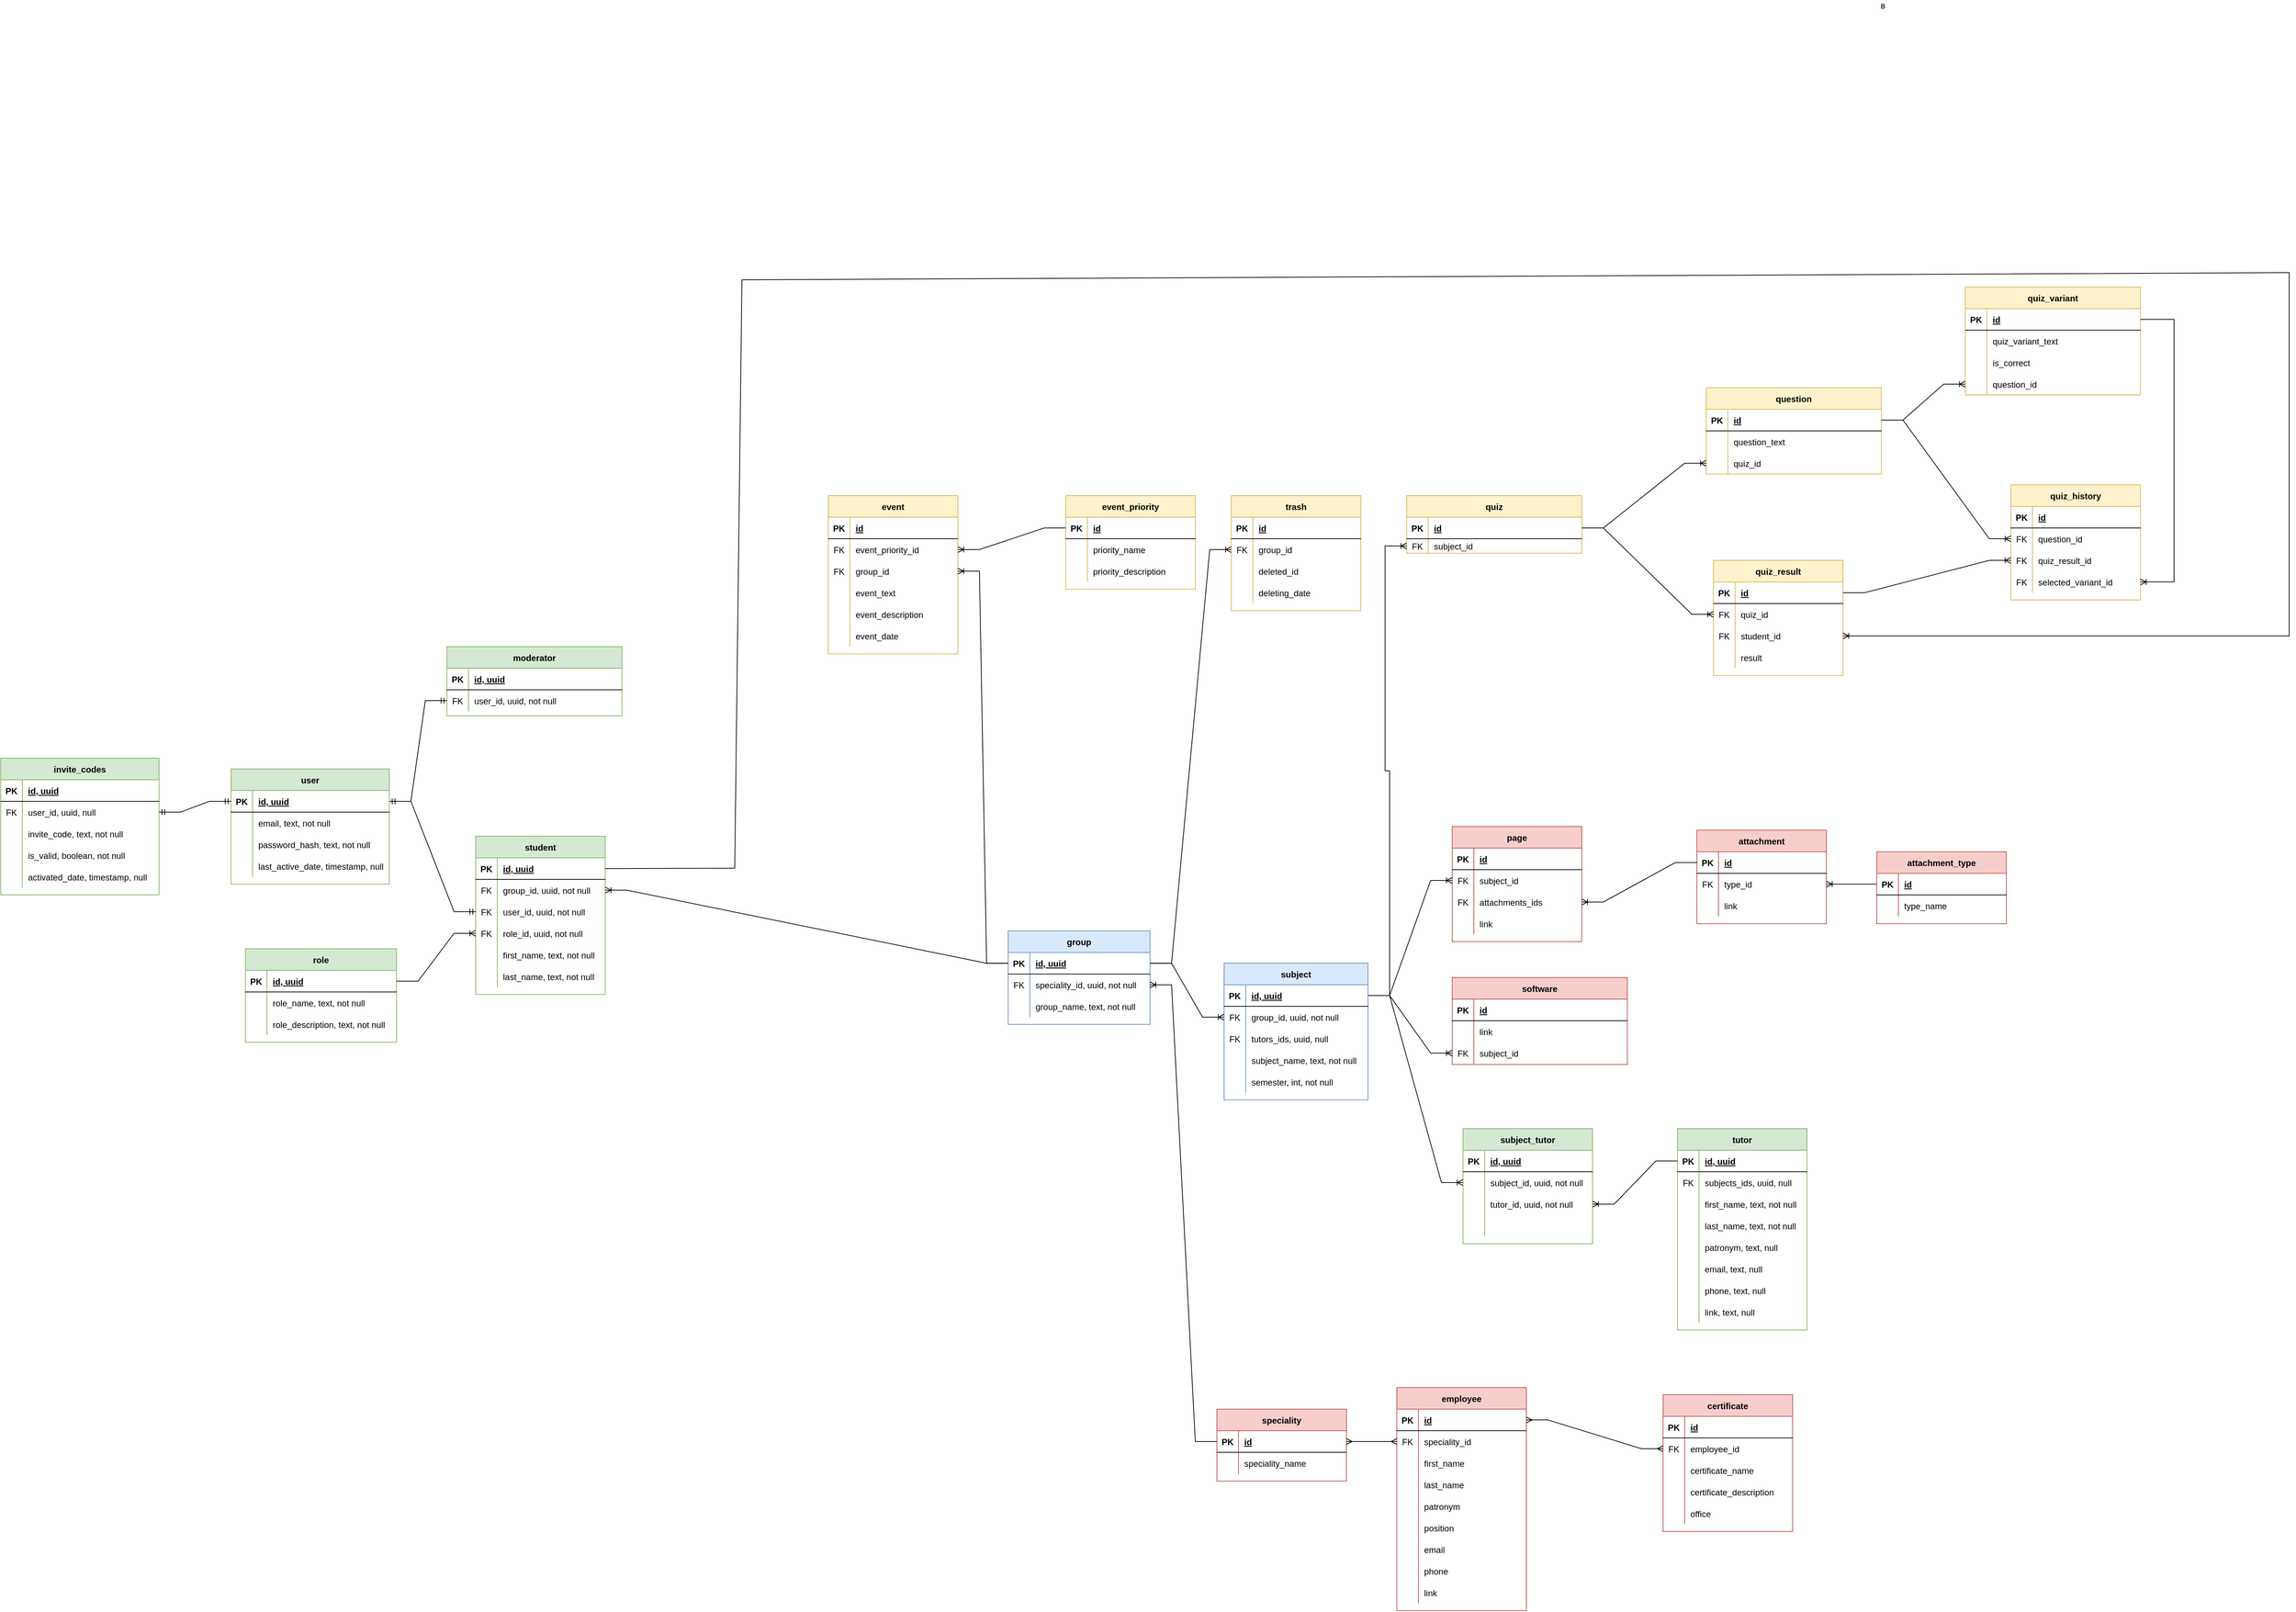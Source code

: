 <mxfile version="16.6.4" type="github">
  <diagram id="R2lEEEUBdFMjLlhIrx00" name="Page-1">
    <mxGraphModel dx="903" dy="2839" grid="1" gridSize="10" guides="1" tooltips="1" connect="1" arrows="1" fold="1" page="1" pageScale="1" pageWidth="3300" pageHeight="2339" math="0" shadow="0" extFonts="Permanent Marker^https://fonts.googleapis.com/css?family=Permanent+Marker">
      <root>
        <mxCell id="0" />
        <mxCell id="1" parent="0" />
        <mxCell id="nmGuEHogLuMIv8N2B1oP-345" value="quiz" style="shape=table;startSize=30;container=1;collapsible=1;childLayout=tableLayout;fixedRows=1;rowLines=0;fontStyle=1;align=center;resizeLast=1;fillColor=#fff2cc;strokeColor=#d6b656;" vertex="1" parent="1">
          <mxGeometry x="2003.686" y="610" width="243.31" height="80" as="geometry" />
        </mxCell>
        <mxCell id="nmGuEHogLuMIv8N2B1oP-346" value="" style="shape=tableRow;horizontal=0;startSize=0;swimlaneHead=0;swimlaneBody=0;fillColor=none;collapsible=0;dropTarget=0;points=[[0,0.5],[1,0.5]];portConstraint=eastwest;top=0;left=0;right=0;bottom=1;" vertex="1" parent="nmGuEHogLuMIv8N2B1oP-345">
          <mxGeometry y="30" width="243.31" height="30" as="geometry" />
        </mxCell>
        <mxCell id="nmGuEHogLuMIv8N2B1oP-347" value="PK" style="shape=partialRectangle;connectable=0;fillColor=none;top=0;left=0;bottom=0;right=0;fontStyle=1;overflow=hidden;" vertex="1" parent="nmGuEHogLuMIv8N2B1oP-346">
          <mxGeometry width="30" height="30" as="geometry">
            <mxRectangle width="30" height="30" as="alternateBounds" />
          </mxGeometry>
        </mxCell>
        <mxCell id="nmGuEHogLuMIv8N2B1oP-348" value="id" style="shape=partialRectangle;connectable=0;fillColor=none;top=0;left=0;bottom=0;right=0;align=left;spacingLeft=6;fontStyle=5;overflow=hidden;" vertex="1" parent="nmGuEHogLuMIv8N2B1oP-346">
          <mxGeometry x="30" width="213.31" height="30" as="geometry">
            <mxRectangle width="213.31" height="30" as="alternateBounds" />
          </mxGeometry>
        </mxCell>
        <mxCell id="nmGuEHogLuMIv8N2B1oP-349" value="" style="shape=tableRow;horizontal=0;startSize=0;swimlaneHead=0;swimlaneBody=0;fillColor=none;collapsible=0;dropTarget=0;points=[[0,0.5],[1,0.5]];portConstraint=eastwest;top=0;left=0;right=0;bottom=0;" vertex="1" parent="nmGuEHogLuMIv8N2B1oP-345">
          <mxGeometry y="60" width="243.31" height="20" as="geometry" />
        </mxCell>
        <mxCell id="nmGuEHogLuMIv8N2B1oP-350" value="FK" style="shape=partialRectangle;connectable=0;fillColor=none;top=0;left=0;bottom=0;right=0;editable=1;overflow=hidden;" vertex="1" parent="nmGuEHogLuMIv8N2B1oP-349">
          <mxGeometry width="30" height="20" as="geometry">
            <mxRectangle width="30" height="20" as="alternateBounds" />
          </mxGeometry>
        </mxCell>
        <mxCell id="nmGuEHogLuMIv8N2B1oP-351" value="subject_id" style="shape=partialRectangle;connectable=0;fillColor=none;top=0;left=0;bottom=0;right=0;align=left;spacingLeft=6;overflow=hidden;" vertex="1" parent="nmGuEHogLuMIv8N2B1oP-349">
          <mxGeometry x="30" width="213.31" height="20" as="geometry">
            <mxRectangle width="213.31" height="20" as="alternateBounds" />
          </mxGeometry>
        </mxCell>
        <mxCell id="nmGuEHogLuMIv8N2B1oP-352" value="quiz_variant" style="shape=table;startSize=30;container=1;collapsible=1;childLayout=tableLayout;fixedRows=1;rowLines=0;fontStyle=1;align=center;resizeLast=1;fillColor=#fff2cc;strokeColor=#d6b656;" vertex="1" parent="1">
          <mxGeometry x="2779.996" y="320.0" width="243.31" height="150" as="geometry" />
        </mxCell>
        <mxCell id="nmGuEHogLuMIv8N2B1oP-353" value="" style="shape=tableRow;horizontal=0;startSize=0;swimlaneHead=0;swimlaneBody=0;fillColor=none;collapsible=0;dropTarget=0;points=[[0,0.5],[1,0.5]];portConstraint=eastwest;top=0;left=0;right=0;bottom=1;" vertex="1" parent="nmGuEHogLuMIv8N2B1oP-352">
          <mxGeometry y="30" width="243.31" height="30" as="geometry" />
        </mxCell>
        <mxCell id="nmGuEHogLuMIv8N2B1oP-354" value="PK" style="shape=partialRectangle;connectable=0;fillColor=none;top=0;left=0;bottom=0;right=0;fontStyle=1;overflow=hidden;" vertex="1" parent="nmGuEHogLuMIv8N2B1oP-353">
          <mxGeometry width="30" height="30" as="geometry">
            <mxRectangle width="30" height="30" as="alternateBounds" />
          </mxGeometry>
        </mxCell>
        <mxCell id="nmGuEHogLuMIv8N2B1oP-355" value="id" style="shape=partialRectangle;connectable=0;fillColor=none;top=0;left=0;bottom=0;right=0;align=left;spacingLeft=6;fontStyle=5;overflow=hidden;" vertex="1" parent="nmGuEHogLuMIv8N2B1oP-353">
          <mxGeometry x="30" width="213.31" height="30" as="geometry">
            <mxRectangle width="213.31" height="30" as="alternateBounds" />
          </mxGeometry>
        </mxCell>
        <mxCell id="nmGuEHogLuMIv8N2B1oP-356" value="" style="shape=tableRow;horizontal=0;startSize=0;swimlaneHead=0;swimlaneBody=0;fillColor=none;collapsible=0;dropTarget=0;points=[[0,0.5],[1,0.5]];portConstraint=eastwest;top=0;left=0;right=0;bottom=0;" vertex="1" parent="nmGuEHogLuMIv8N2B1oP-352">
          <mxGeometry y="60" width="243.31" height="30" as="geometry" />
        </mxCell>
        <mxCell id="nmGuEHogLuMIv8N2B1oP-357" value="" style="shape=partialRectangle;connectable=0;fillColor=none;top=0;left=0;bottom=0;right=0;editable=1;overflow=hidden;" vertex="1" parent="nmGuEHogLuMIv8N2B1oP-356">
          <mxGeometry width="30" height="30" as="geometry">
            <mxRectangle width="30" height="30" as="alternateBounds" />
          </mxGeometry>
        </mxCell>
        <mxCell id="nmGuEHogLuMIv8N2B1oP-358" value="quiz_variant_text" style="shape=partialRectangle;connectable=0;fillColor=none;top=0;left=0;bottom=0;right=0;align=left;spacingLeft=6;overflow=hidden;" vertex="1" parent="nmGuEHogLuMIv8N2B1oP-356">
          <mxGeometry x="30" width="213.31" height="30" as="geometry">
            <mxRectangle width="213.31" height="30" as="alternateBounds" />
          </mxGeometry>
        </mxCell>
        <mxCell id="nmGuEHogLuMIv8N2B1oP-359" value="" style="shape=tableRow;horizontal=0;startSize=0;swimlaneHead=0;swimlaneBody=0;fillColor=none;collapsible=0;dropTarget=0;points=[[0,0.5],[1,0.5]];portConstraint=eastwest;top=0;left=0;right=0;bottom=0;" vertex="1" parent="nmGuEHogLuMIv8N2B1oP-352">
          <mxGeometry y="90" width="243.31" height="30" as="geometry" />
        </mxCell>
        <mxCell id="nmGuEHogLuMIv8N2B1oP-360" value="" style="shape=partialRectangle;connectable=0;fillColor=none;top=0;left=0;bottom=0;right=0;editable=1;overflow=hidden;" vertex="1" parent="nmGuEHogLuMIv8N2B1oP-359">
          <mxGeometry width="30" height="30" as="geometry">
            <mxRectangle width="30" height="30" as="alternateBounds" />
          </mxGeometry>
        </mxCell>
        <mxCell id="nmGuEHogLuMIv8N2B1oP-361" value="is_correct" style="shape=partialRectangle;connectable=0;fillColor=none;top=0;left=0;bottom=0;right=0;align=left;spacingLeft=6;overflow=hidden;" vertex="1" parent="nmGuEHogLuMIv8N2B1oP-359">
          <mxGeometry x="30" width="213.31" height="30" as="geometry">
            <mxRectangle width="213.31" height="30" as="alternateBounds" />
          </mxGeometry>
        </mxCell>
        <mxCell id="nmGuEHogLuMIv8N2B1oP-362" value="" style="shape=tableRow;horizontal=0;startSize=0;swimlaneHead=0;swimlaneBody=0;fillColor=none;collapsible=0;dropTarget=0;points=[[0,0.5],[1,0.5]];portConstraint=eastwest;top=0;left=0;right=0;bottom=0;" vertex="1" parent="nmGuEHogLuMIv8N2B1oP-352">
          <mxGeometry y="120" width="243.31" height="30" as="geometry" />
        </mxCell>
        <mxCell id="nmGuEHogLuMIv8N2B1oP-363" value="" style="shape=partialRectangle;connectable=0;fillColor=none;top=0;left=0;bottom=0;right=0;editable=1;overflow=hidden;" vertex="1" parent="nmGuEHogLuMIv8N2B1oP-362">
          <mxGeometry width="30" height="30" as="geometry">
            <mxRectangle width="30" height="30" as="alternateBounds" />
          </mxGeometry>
        </mxCell>
        <mxCell id="nmGuEHogLuMIv8N2B1oP-364" value="question_id" style="shape=partialRectangle;connectable=0;fillColor=none;top=0;left=0;bottom=0;right=0;align=left;spacingLeft=6;overflow=hidden;" vertex="1" parent="nmGuEHogLuMIv8N2B1oP-362">
          <mxGeometry x="30" width="213.31" height="30" as="geometry">
            <mxRectangle width="213.31" height="30" as="alternateBounds" />
          </mxGeometry>
        </mxCell>
        <mxCell id="nmGuEHogLuMIv8N2B1oP-365" value="question" style="shape=table;startSize=30;container=1;collapsible=1;childLayout=tableLayout;fixedRows=1;rowLines=0;fontStyle=1;align=center;resizeLast=1;fillColor=#fff2cc;strokeColor=#d6b656;" vertex="1" parent="1">
          <mxGeometry x="2419.996" y="460" width="243.31" height="120" as="geometry" />
        </mxCell>
        <mxCell id="nmGuEHogLuMIv8N2B1oP-366" value="" style="shape=tableRow;horizontal=0;startSize=0;swimlaneHead=0;swimlaneBody=0;fillColor=none;collapsible=0;dropTarget=0;points=[[0,0.5],[1,0.5]];portConstraint=eastwest;top=0;left=0;right=0;bottom=1;" vertex="1" parent="nmGuEHogLuMIv8N2B1oP-365">
          <mxGeometry y="30" width="243.31" height="30" as="geometry" />
        </mxCell>
        <mxCell id="nmGuEHogLuMIv8N2B1oP-367" value="PK" style="shape=partialRectangle;connectable=0;fillColor=none;top=0;left=0;bottom=0;right=0;fontStyle=1;overflow=hidden;" vertex="1" parent="nmGuEHogLuMIv8N2B1oP-366">
          <mxGeometry width="30" height="30" as="geometry">
            <mxRectangle width="30" height="30" as="alternateBounds" />
          </mxGeometry>
        </mxCell>
        <mxCell id="nmGuEHogLuMIv8N2B1oP-368" value="id" style="shape=partialRectangle;connectable=0;fillColor=none;top=0;left=0;bottom=0;right=0;align=left;spacingLeft=6;fontStyle=5;overflow=hidden;" vertex="1" parent="nmGuEHogLuMIv8N2B1oP-366">
          <mxGeometry x="30" width="213.31" height="30" as="geometry">
            <mxRectangle width="213.31" height="30" as="alternateBounds" />
          </mxGeometry>
        </mxCell>
        <mxCell id="nmGuEHogLuMIv8N2B1oP-369" value="" style="shape=tableRow;horizontal=0;startSize=0;swimlaneHead=0;swimlaneBody=0;fillColor=none;collapsible=0;dropTarget=0;points=[[0,0.5],[1,0.5]];portConstraint=eastwest;top=0;left=0;right=0;bottom=0;" vertex="1" parent="nmGuEHogLuMIv8N2B1oP-365">
          <mxGeometry y="60" width="243.31" height="30" as="geometry" />
        </mxCell>
        <mxCell id="nmGuEHogLuMIv8N2B1oP-370" value="" style="shape=partialRectangle;connectable=0;fillColor=none;top=0;left=0;bottom=0;right=0;editable=1;overflow=hidden;" vertex="1" parent="nmGuEHogLuMIv8N2B1oP-369">
          <mxGeometry width="30" height="30" as="geometry">
            <mxRectangle width="30" height="30" as="alternateBounds" />
          </mxGeometry>
        </mxCell>
        <mxCell id="nmGuEHogLuMIv8N2B1oP-371" value="question_text" style="shape=partialRectangle;connectable=0;fillColor=none;top=0;left=0;bottom=0;right=0;align=left;spacingLeft=6;overflow=hidden;" vertex="1" parent="nmGuEHogLuMIv8N2B1oP-369">
          <mxGeometry x="30" width="213.31" height="30" as="geometry">
            <mxRectangle width="213.31" height="30" as="alternateBounds" />
          </mxGeometry>
        </mxCell>
        <mxCell id="nmGuEHogLuMIv8N2B1oP-372" value="" style="shape=tableRow;horizontal=0;startSize=0;swimlaneHead=0;swimlaneBody=0;fillColor=none;collapsible=0;dropTarget=0;points=[[0,0.5],[1,0.5]];portConstraint=eastwest;top=0;left=0;right=0;bottom=0;" vertex="1" parent="nmGuEHogLuMIv8N2B1oP-365">
          <mxGeometry y="90" width="243.31" height="30" as="geometry" />
        </mxCell>
        <mxCell id="nmGuEHogLuMIv8N2B1oP-373" value="" style="shape=partialRectangle;connectable=0;fillColor=none;top=0;left=0;bottom=0;right=0;editable=1;overflow=hidden;" vertex="1" parent="nmGuEHogLuMIv8N2B1oP-372">
          <mxGeometry width="30" height="30" as="geometry">
            <mxRectangle width="30" height="30" as="alternateBounds" />
          </mxGeometry>
        </mxCell>
        <mxCell id="nmGuEHogLuMIv8N2B1oP-374" value="quiz_id" style="shape=partialRectangle;connectable=0;fillColor=none;top=0;left=0;bottom=0;right=0;align=left;spacingLeft=6;overflow=hidden;" vertex="1" parent="nmGuEHogLuMIv8N2B1oP-372">
          <mxGeometry x="30" width="213.31" height="30" as="geometry">
            <mxRectangle width="213.31" height="30" as="alternateBounds" />
          </mxGeometry>
        </mxCell>
        <mxCell id="nmGuEHogLuMIv8N2B1oP-375" value="software" style="shape=table;startSize=30;container=1;collapsible=1;childLayout=tableLayout;fixedRows=1;rowLines=0;fontStyle=1;align=center;resizeLast=1;fillColor=#f8cecc;strokeColor=#b85450;" vertex="1" parent="1">
          <mxGeometry x="2066.996" y="1280" width="243.31" height="120.91" as="geometry" />
        </mxCell>
        <mxCell id="nmGuEHogLuMIv8N2B1oP-376" value="" style="shape=tableRow;horizontal=0;startSize=0;swimlaneHead=0;swimlaneBody=0;fillColor=none;collapsible=0;dropTarget=0;points=[[0,0.5],[1,0.5]];portConstraint=eastwest;top=0;left=0;right=0;bottom=1;" vertex="1" parent="nmGuEHogLuMIv8N2B1oP-375">
          <mxGeometry y="30" width="243.31" height="30" as="geometry" />
        </mxCell>
        <mxCell id="nmGuEHogLuMIv8N2B1oP-377" value="PK" style="shape=partialRectangle;connectable=0;fillColor=none;top=0;left=0;bottom=0;right=0;fontStyle=1;overflow=hidden;" vertex="1" parent="nmGuEHogLuMIv8N2B1oP-376">
          <mxGeometry width="30" height="30" as="geometry">
            <mxRectangle width="30" height="30" as="alternateBounds" />
          </mxGeometry>
        </mxCell>
        <mxCell id="nmGuEHogLuMIv8N2B1oP-378" value="id" style="shape=partialRectangle;connectable=0;fillColor=none;top=0;left=0;bottom=0;right=0;align=left;spacingLeft=6;fontStyle=5;overflow=hidden;" vertex="1" parent="nmGuEHogLuMIv8N2B1oP-376">
          <mxGeometry x="30" width="213.31" height="30" as="geometry">
            <mxRectangle width="213.31" height="30" as="alternateBounds" />
          </mxGeometry>
        </mxCell>
        <mxCell id="nmGuEHogLuMIv8N2B1oP-379" value="" style="shape=tableRow;horizontal=0;startSize=0;swimlaneHead=0;swimlaneBody=0;fillColor=none;collapsible=0;dropTarget=0;points=[[0,0.5],[1,0.5]];portConstraint=eastwest;top=0;left=0;right=0;bottom=0;" vertex="1" parent="nmGuEHogLuMIv8N2B1oP-375">
          <mxGeometry y="60" width="243.31" height="30" as="geometry" />
        </mxCell>
        <mxCell id="nmGuEHogLuMIv8N2B1oP-380" value="" style="shape=partialRectangle;connectable=0;fillColor=none;top=0;left=0;bottom=0;right=0;editable=1;overflow=hidden;" vertex="1" parent="nmGuEHogLuMIv8N2B1oP-379">
          <mxGeometry width="30" height="30" as="geometry">
            <mxRectangle width="30" height="30" as="alternateBounds" />
          </mxGeometry>
        </mxCell>
        <mxCell id="nmGuEHogLuMIv8N2B1oP-381" value="link" style="shape=partialRectangle;connectable=0;fillColor=none;top=0;left=0;bottom=0;right=0;align=left;spacingLeft=6;overflow=hidden;" vertex="1" parent="nmGuEHogLuMIv8N2B1oP-379">
          <mxGeometry x="30" width="213.31" height="30" as="geometry">
            <mxRectangle width="213.31" height="30" as="alternateBounds" />
          </mxGeometry>
        </mxCell>
        <mxCell id="nmGuEHogLuMIv8N2B1oP-382" value="" style="shape=tableRow;horizontal=0;startSize=0;swimlaneHead=0;swimlaneBody=0;fillColor=none;collapsible=0;dropTarget=0;points=[[0,0.5],[1,0.5]];portConstraint=eastwest;top=0;left=0;right=0;bottom=0;" vertex="1" parent="nmGuEHogLuMIv8N2B1oP-375">
          <mxGeometry y="90" width="243.31" height="30" as="geometry" />
        </mxCell>
        <mxCell id="nmGuEHogLuMIv8N2B1oP-383" value="FK" style="shape=partialRectangle;connectable=0;fillColor=none;top=0;left=0;bottom=0;right=0;editable=1;overflow=hidden;" vertex="1" parent="nmGuEHogLuMIv8N2B1oP-382">
          <mxGeometry width="30" height="30" as="geometry">
            <mxRectangle width="30" height="30" as="alternateBounds" />
          </mxGeometry>
        </mxCell>
        <mxCell id="nmGuEHogLuMIv8N2B1oP-384" value="subject_id" style="shape=partialRectangle;connectable=0;fillColor=none;top=0;left=0;bottom=0;right=0;align=left;spacingLeft=6;overflow=hidden;" vertex="1" parent="nmGuEHogLuMIv8N2B1oP-382">
          <mxGeometry x="30" width="213.31" height="30" as="geometry">
            <mxRectangle width="213.31" height="30" as="alternateBounds" />
          </mxGeometry>
        </mxCell>
        <mxCell id="nmGuEHogLuMIv8N2B1oP-385" value="moderator" style="shape=table;startSize=30;container=1;collapsible=1;childLayout=tableLayout;fixedRows=1;rowLines=0;fontStyle=1;align=center;resizeLast=1;fillColor=#d5e8d4;strokeColor=#82b366;" vertex="1" parent="1">
          <mxGeometry x="669.996" y="820" width="243.31" height="96.08" as="geometry">
            <mxRectangle x="1749.996" y="1660.0" width="90" height="30" as="alternateBounds" />
          </mxGeometry>
        </mxCell>
        <mxCell id="nmGuEHogLuMIv8N2B1oP-386" value="" style="shape=tableRow;horizontal=0;startSize=0;swimlaneHead=0;swimlaneBody=0;fillColor=none;collapsible=0;dropTarget=0;points=[[0,0.5],[1,0.5]];portConstraint=eastwest;top=0;left=0;right=0;bottom=1;" vertex="1" parent="nmGuEHogLuMIv8N2B1oP-385">
          <mxGeometry y="30" width="243.31" height="30" as="geometry" />
        </mxCell>
        <mxCell id="nmGuEHogLuMIv8N2B1oP-387" value="PK" style="shape=partialRectangle;connectable=0;fillColor=none;top=0;left=0;bottom=0;right=0;fontStyle=1;overflow=hidden;" vertex="1" parent="nmGuEHogLuMIv8N2B1oP-386">
          <mxGeometry width="30" height="30" as="geometry">
            <mxRectangle width="30" height="30" as="alternateBounds" />
          </mxGeometry>
        </mxCell>
        <mxCell id="nmGuEHogLuMIv8N2B1oP-388" value="id, uuid" style="shape=partialRectangle;connectable=0;fillColor=none;top=0;left=0;bottom=0;right=0;align=left;spacingLeft=6;fontStyle=5;overflow=hidden;" vertex="1" parent="nmGuEHogLuMIv8N2B1oP-386">
          <mxGeometry x="30" width="213.31" height="30" as="geometry">
            <mxRectangle width="213.31" height="30" as="alternateBounds" />
          </mxGeometry>
        </mxCell>
        <mxCell id="nmGuEHogLuMIv8N2B1oP-389" value="" style="shape=tableRow;horizontal=0;startSize=0;swimlaneHead=0;swimlaneBody=0;fillColor=none;collapsible=0;dropTarget=0;points=[[0,0.5],[1,0.5]];portConstraint=eastwest;top=0;left=0;right=0;bottom=0;" vertex="1" parent="nmGuEHogLuMIv8N2B1oP-385">
          <mxGeometry y="60" width="243.31" height="30" as="geometry" />
        </mxCell>
        <mxCell id="nmGuEHogLuMIv8N2B1oP-390" value="FK" style="shape=partialRectangle;connectable=0;fillColor=none;top=0;left=0;bottom=0;right=0;editable=1;overflow=hidden;" vertex="1" parent="nmGuEHogLuMIv8N2B1oP-389">
          <mxGeometry width="30" height="30" as="geometry">
            <mxRectangle width="30" height="30" as="alternateBounds" />
          </mxGeometry>
        </mxCell>
        <mxCell id="nmGuEHogLuMIv8N2B1oP-391" value="user_id, uuid, not null" style="shape=partialRectangle;connectable=0;fillColor=none;top=0;left=0;bottom=0;right=0;align=left;spacingLeft=6;overflow=hidden;" vertex="1" parent="nmGuEHogLuMIv8N2B1oP-389">
          <mxGeometry x="30" width="213.31" height="30" as="geometry">
            <mxRectangle width="213.31" height="30" as="alternateBounds" />
          </mxGeometry>
        </mxCell>
        <mxCell id="nmGuEHogLuMIv8N2B1oP-392" value="speciality" style="shape=table;startSize=30;container=1;collapsible=1;childLayout=tableLayout;fixedRows=1;rowLines=0;fontStyle=1;align=center;resizeLast=1;fillColor=#f8cecc;strokeColor=#b85450;" vertex="1" parent="1">
          <mxGeometry x="1740" y="1880" width="180" height="100" as="geometry" />
        </mxCell>
        <mxCell id="nmGuEHogLuMIv8N2B1oP-393" value="" style="shape=tableRow;horizontal=0;startSize=0;swimlaneHead=0;swimlaneBody=0;fillColor=none;collapsible=0;dropTarget=0;points=[[0,0.5],[1,0.5]];portConstraint=eastwest;top=0;left=0;right=0;bottom=1;" vertex="1" parent="nmGuEHogLuMIv8N2B1oP-392">
          <mxGeometry y="30" width="180" height="30" as="geometry" />
        </mxCell>
        <mxCell id="nmGuEHogLuMIv8N2B1oP-394" value="PK" style="shape=partialRectangle;connectable=0;fillColor=none;top=0;left=0;bottom=0;right=0;fontStyle=1;overflow=hidden;" vertex="1" parent="nmGuEHogLuMIv8N2B1oP-393">
          <mxGeometry width="30" height="30" as="geometry">
            <mxRectangle width="30" height="30" as="alternateBounds" />
          </mxGeometry>
        </mxCell>
        <mxCell id="nmGuEHogLuMIv8N2B1oP-395" value="id" style="shape=partialRectangle;connectable=0;fillColor=none;top=0;left=0;bottom=0;right=0;align=left;spacingLeft=6;fontStyle=5;overflow=hidden;" vertex="1" parent="nmGuEHogLuMIv8N2B1oP-393">
          <mxGeometry x="30" width="150" height="30" as="geometry">
            <mxRectangle width="150" height="30" as="alternateBounds" />
          </mxGeometry>
        </mxCell>
        <mxCell id="nmGuEHogLuMIv8N2B1oP-396" value="" style="shape=tableRow;horizontal=0;startSize=0;swimlaneHead=0;swimlaneBody=0;fillColor=none;collapsible=0;dropTarget=0;points=[[0,0.5],[1,0.5]];portConstraint=eastwest;top=0;left=0;right=0;bottom=0;" vertex="1" parent="nmGuEHogLuMIv8N2B1oP-392">
          <mxGeometry y="60" width="180" height="30" as="geometry" />
        </mxCell>
        <mxCell id="nmGuEHogLuMIv8N2B1oP-397" value="" style="shape=partialRectangle;connectable=0;fillColor=none;top=0;left=0;bottom=0;right=0;editable=1;overflow=hidden;" vertex="1" parent="nmGuEHogLuMIv8N2B1oP-396">
          <mxGeometry width="30" height="30" as="geometry">
            <mxRectangle width="30" height="30" as="alternateBounds" />
          </mxGeometry>
        </mxCell>
        <mxCell id="nmGuEHogLuMIv8N2B1oP-398" value="speciality_name" style="shape=partialRectangle;connectable=0;fillColor=none;top=0;left=0;bottom=0;right=0;align=left;spacingLeft=6;overflow=hidden;" vertex="1" parent="nmGuEHogLuMIv8N2B1oP-396">
          <mxGeometry x="30" width="150" height="30" as="geometry">
            <mxRectangle width="150" height="30" as="alternateBounds" />
          </mxGeometry>
        </mxCell>
        <mxCell id="nmGuEHogLuMIv8N2B1oP-399" value="employee" style="shape=table;startSize=30;container=1;collapsible=1;childLayout=tableLayout;fixedRows=1;rowLines=0;fontStyle=1;align=center;resizeLast=1;fillColor=#f8cecc;strokeColor=#b85450;" vertex="1" parent="1">
          <mxGeometry x="1990" y="1850.0" width="180" height="310" as="geometry" />
        </mxCell>
        <mxCell id="nmGuEHogLuMIv8N2B1oP-400" value="" style="shape=tableRow;horizontal=0;startSize=0;swimlaneHead=0;swimlaneBody=0;fillColor=none;collapsible=0;dropTarget=0;points=[[0,0.5],[1,0.5]];portConstraint=eastwest;top=0;left=0;right=0;bottom=1;" vertex="1" parent="nmGuEHogLuMIv8N2B1oP-399">
          <mxGeometry y="30" width="180" height="30" as="geometry" />
        </mxCell>
        <mxCell id="nmGuEHogLuMIv8N2B1oP-401" value="PK" style="shape=partialRectangle;connectable=0;fillColor=none;top=0;left=0;bottom=0;right=0;fontStyle=1;overflow=hidden;" vertex="1" parent="nmGuEHogLuMIv8N2B1oP-400">
          <mxGeometry width="30" height="30" as="geometry">
            <mxRectangle width="30" height="30" as="alternateBounds" />
          </mxGeometry>
        </mxCell>
        <mxCell id="nmGuEHogLuMIv8N2B1oP-402" value="id" style="shape=partialRectangle;connectable=0;fillColor=none;top=0;left=0;bottom=0;right=0;align=left;spacingLeft=6;fontStyle=5;overflow=hidden;" vertex="1" parent="nmGuEHogLuMIv8N2B1oP-400">
          <mxGeometry x="30" width="150" height="30" as="geometry">
            <mxRectangle width="150" height="30" as="alternateBounds" />
          </mxGeometry>
        </mxCell>
        <mxCell id="nmGuEHogLuMIv8N2B1oP-403" value="" style="shape=tableRow;horizontal=0;startSize=0;swimlaneHead=0;swimlaneBody=0;fillColor=none;collapsible=0;dropTarget=0;points=[[0,0.5],[1,0.5]];portConstraint=eastwest;top=0;left=0;right=0;bottom=0;" vertex="1" parent="nmGuEHogLuMIv8N2B1oP-399">
          <mxGeometry y="60" width="180" height="30" as="geometry" />
        </mxCell>
        <mxCell id="nmGuEHogLuMIv8N2B1oP-404" value="FK" style="shape=partialRectangle;connectable=0;fillColor=none;top=0;left=0;bottom=0;right=0;fontStyle=0;overflow=hidden;" vertex="1" parent="nmGuEHogLuMIv8N2B1oP-403">
          <mxGeometry width="30" height="30" as="geometry">
            <mxRectangle width="30" height="30" as="alternateBounds" />
          </mxGeometry>
        </mxCell>
        <mxCell id="nmGuEHogLuMIv8N2B1oP-405" value="speciality_id" style="shape=partialRectangle;connectable=0;fillColor=none;top=0;left=0;bottom=0;right=0;align=left;spacingLeft=6;fontStyle=0;overflow=hidden;" vertex="1" parent="nmGuEHogLuMIv8N2B1oP-403">
          <mxGeometry x="30" width="150" height="30" as="geometry">
            <mxRectangle width="150" height="30" as="alternateBounds" />
          </mxGeometry>
        </mxCell>
        <mxCell id="nmGuEHogLuMIv8N2B1oP-406" value="" style="shape=tableRow;horizontal=0;startSize=0;swimlaneHead=0;swimlaneBody=0;fillColor=none;collapsible=0;dropTarget=0;points=[[0,0.5],[1,0.5]];portConstraint=eastwest;top=0;left=0;right=0;bottom=0;" vertex="1" parent="nmGuEHogLuMIv8N2B1oP-399">
          <mxGeometry y="90" width="180" height="30" as="geometry" />
        </mxCell>
        <mxCell id="nmGuEHogLuMIv8N2B1oP-407" value="" style="shape=partialRectangle;connectable=0;fillColor=none;top=0;left=0;bottom=0;right=0;editable=1;overflow=hidden;" vertex="1" parent="nmGuEHogLuMIv8N2B1oP-406">
          <mxGeometry width="30" height="30" as="geometry">
            <mxRectangle width="30" height="30" as="alternateBounds" />
          </mxGeometry>
        </mxCell>
        <mxCell id="nmGuEHogLuMIv8N2B1oP-408" value="first_name" style="shape=partialRectangle;connectable=0;fillColor=none;top=0;left=0;bottom=0;right=0;align=left;spacingLeft=6;overflow=hidden;" vertex="1" parent="nmGuEHogLuMIv8N2B1oP-406">
          <mxGeometry x="30" width="150" height="30" as="geometry">
            <mxRectangle width="150" height="30" as="alternateBounds" />
          </mxGeometry>
        </mxCell>
        <mxCell id="nmGuEHogLuMIv8N2B1oP-409" value="" style="shape=tableRow;horizontal=0;startSize=0;swimlaneHead=0;swimlaneBody=0;fillColor=none;collapsible=0;dropTarget=0;points=[[0,0.5],[1,0.5]];portConstraint=eastwest;top=0;left=0;right=0;bottom=0;" vertex="1" parent="nmGuEHogLuMIv8N2B1oP-399">
          <mxGeometry y="120" width="180" height="30" as="geometry" />
        </mxCell>
        <mxCell id="nmGuEHogLuMIv8N2B1oP-410" value="" style="shape=partialRectangle;connectable=0;fillColor=none;top=0;left=0;bottom=0;right=0;editable=1;overflow=hidden;" vertex="1" parent="nmGuEHogLuMIv8N2B1oP-409">
          <mxGeometry width="30" height="30" as="geometry">
            <mxRectangle width="30" height="30" as="alternateBounds" />
          </mxGeometry>
        </mxCell>
        <mxCell id="nmGuEHogLuMIv8N2B1oP-411" value="last_name" style="shape=partialRectangle;connectable=0;fillColor=none;top=0;left=0;bottom=0;right=0;align=left;spacingLeft=6;overflow=hidden;" vertex="1" parent="nmGuEHogLuMIv8N2B1oP-409">
          <mxGeometry x="30" width="150" height="30" as="geometry">
            <mxRectangle width="150" height="30" as="alternateBounds" />
          </mxGeometry>
        </mxCell>
        <mxCell id="nmGuEHogLuMIv8N2B1oP-412" value="" style="shape=tableRow;horizontal=0;startSize=0;swimlaneHead=0;swimlaneBody=0;fillColor=none;collapsible=0;dropTarget=0;points=[[0,0.5],[1,0.5]];portConstraint=eastwest;top=0;left=0;right=0;bottom=0;" vertex="1" parent="nmGuEHogLuMIv8N2B1oP-399">
          <mxGeometry y="150" width="180" height="30" as="geometry" />
        </mxCell>
        <mxCell id="nmGuEHogLuMIv8N2B1oP-413" value="" style="shape=partialRectangle;connectable=0;fillColor=none;top=0;left=0;bottom=0;right=0;editable=1;overflow=hidden;" vertex="1" parent="nmGuEHogLuMIv8N2B1oP-412">
          <mxGeometry width="30" height="30" as="geometry">
            <mxRectangle width="30" height="30" as="alternateBounds" />
          </mxGeometry>
        </mxCell>
        <mxCell id="nmGuEHogLuMIv8N2B1oP-414" value="patronym" style="shape=partialRectangle;connectable=0;fillColor=none;top=0;left=0;bottom=0;right=0;align=left;spacingLeft=6;overflow=hidden;" vertex="1" parent="nmGuEHogLuMIv8N2B1oP-412">
          <mxGeometry x="30" width="150" height="30" as="geometry">
            <mxRectangle width="150" height="30" as="alternateBounds" />
          </mxGeometry>
        </mxCell>
        <mxCell id="nmGuEHogLuMIv8N2B1oP-415" value="" style="shape=tableRow;horizontal=0;startSize=0;swimlaneHead=0;swimlaneBody=0;fillColor=none;collapsible=0;dropTarget=0;points=[[0,0.5],[1,0.5]];portConstraint=eastwest;top=0;left=0;right=0;bottom=0;" vertex="1" parent="nmGuEHogLuMIv8N2B1oP-399">
          <mxGeometry y="180" width="180" height="30" as="geometry" />
        </mxCell>
        <mxCell id="nmGuEHogLuMIv8N2B1oP-416" value="" style="shape=partialRectangle;connectable=0;fillColor=none;top=0;left=0;bottom=0;right=0;editable=1;overflow=hidden;" vertex="1" parent="nmGuEHogLuMIv8N2B1oP-415">
          <mxGeometry width="30" height="30" as="geometry">
            <mxRectangle width="30" height="30" as="alternateBounds" />
          </mxGeometry>
        </mxCell>
        <mxCell id="nmGuEHogLuMIv8N2B1oP-417" value="position" style="shape=partialRectangle;connectable=0;fillColor=none;top=0;left=0;bottom=0;right=0;align=left;spacingLeft=6;overflow=hidden;" vertex="1" parent="nmGuEHogLuMIv8N2B1oP-415">
          <mxGeometry x="30" width="150" height="30" as="geometry">
            <mxRectangle width="150" height="30" as="alternateBounds" />
          </mxGeometry>
        </mxCell>
        <mxCell id="nmGuEHogLuMIv8N2B1oP-418" value="" style="shape=tableRow;horizontal=0;startSize=0;swimlaneHead=0;swimlaneBody=0;fillColor=none;collapsible=0;dropTarget=0;points=[[0,0.5],[1,0.5]];portConstraint=eastwest;top=0;left=0;right=0;bottom=0;" vertex="1" parent="nmGuEHogLuMIv8N2B1oP-399">
          <mxGeometry y="210" width="180" height="30" as="geometry" />
        </mxCell>
        <mxCell id="nmGuEHogLuMIv8N2B1oP-419" value="" style="shape=partialRectangle;connectable=0;fillColor=none;top=0;left=0;bottom=0;right=0;editable=1;overflow=hidden;" vertex="1" parent="nmGuEHogLuMIv8N2B1oP-418">
          <mxGeometry width="30" height="30" as="geometry">
            <mxRectangle width="30" height="30" as="alternateBounds" />
          </mxGeometry>
        </mxCell>
        <mxCell id="nmGuEHogLuMIv8N2B1oP-420" value="email" style="shape=partialRectangle;connectable=0;fillColor=none;top=0;left=0;bottom=0;right=0;align=left;spacingLeft=6;overflow=hidden;" vertex="1" parent="nmGuEHogLuMIv8N2B1oP-418">
          <mxGeometry x="30" width="150" height="30" as="geometry">
            <mxRectangle width="150" height="30" as="alternateBounds" />
          </mxGeometry>
        </mxCell>
        <mxCell id="nmGuEHogLuMIv8N2B1oP-421" value="" style="shape=tableRow;horizontal=0;startSize=0;swimlaneHead=0;swimlaneBody=0;fillColor=none;collapsible=0;dropTarget=0;points=[[0,0.5],[1,0.5]];portConstraint=eastwest;top=0;left=0;right=0;bottom=0;" vertex="1" parent="nmGuEHogLuMIv8N2B1oP-399">
          <mxGeometry y="240" width="180" height="30" as="geometry" />
        </mxCell>
        <mxCell id="nmGuEHogLuMIv8N2B1oP-422" value="" style="shape=partialRectangle;connectable=0;fillColor=none;top=0;left=0;bottom=0;right=0;editable=1;overflow=hidden;" vertex="1" parent="nmGuEHogLuMIv8N2B1oP-421">
          <mxGeometry width="30" height="30" as="geometry">
            <mxRectangle width="30" height="30" as="alternateBounds" />
          </mxGeometry>
        </mxCell>
        <mxCell id="nmGuEHogLuMIv8N2B1oP-423" value="phone" style="shape=partialRectangle;connectable=0;fillColor=none;top=0;left=0;bottom=0;right=0;align=left;spacingLeft=6;overflow=hidden;" vertex="1" parent="nmGuEHogLuMIv8N2B1oP-421">
          <mxGeometry x="30" width="150" height="30" as="geometry">
            <mxRectangle width="150" height="30" as="alternateBounds" />
          </mxGeometry>
        </mxCell>
        <mxCell id="nmGuEHogLuMIv8N2B1oP-424" value="" style="shape=tableRow;horizontal=0;startSize=0;swimlaneHead=0;swimlaneBody=0;fillColor=none;collapsible=0;dropTarget=0;points=[[0,0.5],[1,0.5]];portConstraint=eastwest;top=0;left=0;right=0;bottom=0;" vertex="1" parent="nmGuEHogLuMIv8N2B1oP-399">
          <mxGeometry y="270" width="180" height="30" as="geometry" />
        </mxCell>
        <mxCell id="nmGuEHogLuMIv8N2B1oP-425" value="" style="shape=partialRectangle;connectable=0;fillColor=none;top=0;left=0;bottom=0;right=0;editable=1;overflow=hidden;" vertex="1" parent="nmGuEHogLuMIv8N2B1oP-424">
          <mxGeometry width="30" height="30" as="geometry">
            <mxRectangle width="30" height="30" as="alternateBounds" />
          </mxGeometry>
        </mxCell>
        <mxCell id="nmGuEHogLuMIv8N2B1oP-426" value="link" style="shape=partialRectangle;connectable=0;fillColor=none;top=0;left=0;bottom=0;right=0;align=left;spacingLeft=6;overflow=hidden;" vertex="1" parent="nmGuEHogLuMIv8N2B1oP-424">
          <mxGeometry x="30" width="150" height="30" as="geometry">
            <mxRectangle width="150" height="30" as="alternateBounds" />
          </mxGeometry>
        </mxCell>
        <mxCell id="nmGuEHogLuMIv8N2B1oP-427" value="group" style="shape=table;startSize=30;container=1;collapsible=1;childLayout=tableLayout;fixedRows=1;rowLines=0;fontStyle=1;align=center;resizeLast=1;fillColor=#dae8fc;strokeColor=#6c8ebf;" vertex="1" parent="1">
          <mxGeometry x="1450" y="1215.13" width="197" height="130" as="geometry" />
        </mxCell>
        <mxCell id="nmGuEHogLuMIv8N2B1oP-428" value="" style="shape=tableRow;horizontal=0;startSize=0;swimlaneHead=0;swimlaneBody=0;fillColor=none;collapsible=0;dropTarget=0;points=[[0,0.5],[1,0.5]];portConstraint=eastwest;top=0;left=0;right=0;bottom=1;" vertex="1" parent="nmGuEHogLuMIv8N2B1oP-427">
          <mxGeometry y="30" width="197" height="30" as="geometry" />
        </mxCell>
        <mxCell id="nmGuEHogLuMIv8N2B1oP-429" value="PK" style="shape=partialRectangle;connectable=0;fillColor=none;top=0;left=0;bottom=0;right=0;fontStyle=1;overflow=hidden;" vertex="1" parent="nmGuEHogLuMIv8N2B1oP-428">
          <mxGeometry width="30" height="30" as="geometry">
            <mxRectangle width="30" height="30" as="alternateBounds" />
          </mxGeometry>
        </mxCell>
        <mxCell id="nmGuEHogLuMIv8N2B1oP-430" value="id, uuid" style="shape=partialRectangle;connectable=0;fillColor=none;top=0;left=0;bottom=0;right=0;align=left;spacingLeft=6;fontStyle=5;overflow=hidden;" vertex="1" parent="nmGuEHogLuMIv8N2B1oP-428">
          <mxGeometry x="30" width="167" height="30" as="geometry">
            <mxRectangle width="167" height="30" as="alternateBounds" />
          </mxGeometry>
        </mxCell>
        <mxCell id="nmGuEHogLuMIv8N2B1oP-431" value="" style="shape=tableRow;horizontal=0;startSize=0;swimlaneHead=0;swimlaneBody=0;fillColor=none;collapsible=0;dropTarget=0;points=[[0,0.5],[1,0.5]];portConstraint=eastwest;top=0;left=0;right=0;bottom=0;" vertex="1" parent="nmGuEHogLuMIv8N2B1oP-427">
          <mxGeometry y="60" width="197" height="30" as="geometry" />
        </mxCell>
        <mxCell id="nmGuEHogLuMIv8N2B1oP-432" value="FK" style="shape=partialRectangle;connectable=0;fillColor=none;top=0;left=0;bottom=0;right=0;fontStyle=0;overflow=hidden;" vertex="1" parent="nmGuEHogLuMIv8N2B1oP-431">
          <mxGeometry width="30" height="30" as="geometry">
            <mxRectangle width="30" height="30" as="alternateBounds" />
          </mxGeometry>
        </mxCell>
        <mxCell id="nmGuEHogLuMIv8N2B1oP-433" value="speciality_id, uuid, not null" style="shape=partialRectangle;connectable=0;fillColor=none;top=0;left=0;bottom=0;right=0;align=left;spacingLeft=6;fontStyle=0;overflow=hidden;" vertex="1" parent="nmGuEHogLuMIv8N2B1oP-431">
          <mxGeometry x="30" width="167" height="30" as="geometry">
            <mxRectangle width="167" height="30" as="alternateBounds" />
          </mxGeometry>
        </mxCell>
        <mxCell id="nmGuEHogLuMIv8N2B1oP-434" value="" style="shape=tableRow;horizontal=0;startSize=0;swimlaneHead=0;swimlaneBody=0;fillColor=none;collapsible=0;dropTarget=0;points=[[0,0.5],[1,0.5]];portConstraint=eastwest;top=0;left=0;right=0;bottom=0;" vertex="1" parent="nmGuEHogLuMIv8N2B1oP-427">
          <mxGeometry y="90" width="197" height="30" as="geometry" />
        </mxCell>
        <mxCell id="nmGuEHogLuMIv8N2B1oP-435" value="" style="shape=partialRectangle;connectable=0;fillColor=none;top=0;left=0;bottom=0;right=0;editable=1;overflow=hidden;" vertex="1" parent="nmGuEHogLuMIv8N2B1oP-434">
          <mxGeometry width="30" height="30" as="geometry">
            <mxRectangle width="30" height="30" as="alternateBounds" />
          </mxGeometry>
        </mxCell>
        <mxCell id="nmGuEHogLuMIv8N2B1oP-436" value="group_name, text, not null" style="shape=partialRectangle;connectable=0;fillColor=none;top=0;left=0;bottom=0;right=0;align=left;spacingLeft=6;overflow=hidden;" vertex="1" parent="nmGuEHogLuMIv8N2B1oP-434">
          <mxGeometry x="30" width="167" height="30" as="geometry">
            <mxRectangle width="167" height="30" as="alternateBounds" />
          </mxGeometry>
        </mxCell>
        <mxCell id="nmGuEHogLuMIv8N2B1oP-437" value="" style="edgeStyle=entityRelationEdgeStyle;fontSize=12;html=1;endArrow=ERoneToMany;rounded=0;entryX=1;entryY=0.5;entryDx=0;entryDy=0;exitX=0;exitY=0.5;exitDx=0;exitDy=0;" edge="1" parent="1" source="nmGuEHogLuMIv8N2B1oP-393" target="nmGuEHogLuMIv8N2B1oP-431">
          <mxGeometry width="100" height="100" relative="1" as="geometry">
            <mxPoint x="1467" y="1335.13" as="sourcePoint" />
            <mxPoint x="1567" y="1235.13" as="targetPoint" />
          </mxGeometry>
        </mxCell>
        <mxCell id="nmGuEHogLuMIv8N2B1oP-438" value="" style="edgeStyle=entityRelationEdgeStyle;fontSize=12;html=1;endArrow=ERmany;startArrow=ERmany;rounded=0;exitX=0;exitY=0.5;exitDx=0;exitDy=0;entryX=1;entryY=0.5;entryDx=0;entryDy=0;" edge="1" parent="1" source="nmGuEHogLuMIv8N2B1oP-403" target="nmGuEHogLuMIv8N2B1oP-393">
          <mxGeometry width="100" height="100" relative="1" as="geometry">
            <mxPoint x="2580" y="2025.13" as="sourcePoint" />
            <mxPoint x="2680" y="1925.13" as="targetPoint" />
          </mxGeometry>
        </mxCell>
        <mxCell id="nmGuEHogLuMIv8N2B1oP-439" value="trash" style="shape=table;startSize=30;container=1;collapsible=1;childLayout=tableLayout;fixedRows=1;rowLines=0;fontStyle=1;align=center;resizeLast=1;fillColor=#fff2cc;strokeColor=#d6b656;" vertex="1" parent="1">
          <mxGeometry x="1760" y="610" width="180" height="160" as="geometry" />
        </mxCell>
        <mxCell id="nmGuEHogLuMIv8N2B1oP-440" value="" style="shape=tableRow;horizontal=0;startSize=0;swimlaneHead=0;swimlaneBody=0;fillColor=none;collapsible=0;dropTarget=0;points=[[0,0.5],[1,0.5]];portConstraint=eastwest;top=0;left=0;right=0;bottom=1;" vertex="1" parent="nmGuEHogLuMIv8N2B1oP-439">
          <mxGeometry y="30" width="180" height="30" as="geometry" />
        </mxCell>
        <mxCell id="nmGuEHogLuMIv8N2B1oP-441" value="PK" style="shape=partialRectangle;connectable=0;fillColor=none;top=0;left=0;bottom=0;right=0;fontStyle=1;overflow=hidden;" vertex="1" parent="nmGuEHogLuMIv8N2B1oP-440">
          <mxGeometry width="30" height="30" as="geometry">
            <mxRectangle width="30" height="30" as="alternateBounds" />
          </mxGeometry>
        </mxCell>
        <mxCell id="nmGuEHogLuMIv8N2B1oP-442" value="id" style="shape=partialRectangle;connectable=0;fillColor=none;top=0;left=0;bottom=0;right=0;align=left;spacingLeft=6;fontStyle=5;overflow=hidden;" vertex="1" parent="nmGuEHogLuMIv8N2B1oP-440">
          <mxGeometry x="30" width="150" height="30" as="geometry">
            <mxRectangle width="150" height="30" as="alternateBounds" />
          </mxGeometry>
        </mxCell>
        <mxCell id="nmGuEHogLuMIv8N2B1oP-443" value="" style="shape=tableRow;horizontal=0;startSize=0;swimlaneHead=0;swimlaneBody=0;fillColor=none;collapsible=0;dropTarget=0;points=[[0,0.5],[1,0.5]];portConstraint=eastwest;top=0;left=0;right=0;bottom=0;" vertex="1" parent="nmGuEHogLuMIv8N2B1oP-439">
          <mxGeometry y="60" width="180" height="30" as="geometry" />
        </mxCell>
        <mxCell id="nmGuEHogLuMIv8N2B1oP-444" value="FK" style="shape=partialRectangle;connectable=0;fillColor=none;top=0;left=0;bottom=0;right=0;fontStyle=0;overflow=hidden;" vertex="1" parent="nmGuEHogLuMIv8N2B1oP-443">
          <mxGeometry width="30" height="30" as="geometry">
            <mxRectangle width="30" height="30" as="alternateBounds" />
          </mxGeometry>
        </mxCell>
        <mxCell id="nmGuEHogLuMIv8N2B1oP-445" value="group_id" style="shape=partialRectangle;connectable=0;fillColor=none;top=0;left=0;bottom=0;right=0;align=left;spacingLeft=6;fontStyle=0;overflow=hidden;" vertex="1" parent="nmGuEHogLuMIv8N2B1oP-443">
          <mxGeometry x="30" width="150" height="30" as="geometry">
            <mxRectangle width="150" height="30" as="alternateBounds" />
          </mxGeometry>
        </mxCell>
        <mxCell id="nmGuEHogLuMIv8N2B1oP-446" value="" style="shape=tableRow;horizontal=0;startSize=0;swimlaneHead=0;swimlaneBody=0;fillColor=none;collapsible=0;dropTarget=0;points=[[0,0.5],[1,0.5]];portConstraint=eastwest;top=0;left=0;right=0;bottom=0;" vertex="1" parent="nmGuEHogLuMIv8N2B1oP-439">
          <mxGeometry y="90" width="180" height="30" as="geometry" />
        </mxCell>
        <mxCell id="nmGuEHogLuMIv8N2B1oP-447" value="" style="shape=partialRectangle;connectable=0;fillColor=none;top=0;left=0;bottom=0;right=0;editable=1;overflow=hidden;" vertex="1" parent="nmGuEHogLuMIv8N2B1oP-446">
          <mxGeometry width="30" height="30" as="geometry">
            <mxRectangle width="30" height="30" as="alternateBounds" />
          </mxGeometry>
        </mxCell>
        <mxCell id="nmGuEHogLuMIv8N2B1oP-448" value="deleted_id" style="shape=partialRectangle;connectable=0;fillColor=none;top=0;left=0;bottom=0;right=0;align=left;spacingLeft=6;overflow=hidden;" vertex="1" parent="nmGuEHogLuMIv8N2B1oP-446">
          <mxGeometry x="30" width="150" height="30" as="geometry">
            <mxRectangle width="150" height="30" as="alternateBounds" />
          </mxGeometry>
        </mxCell>
        <mxCell id="nmGuEHogLuMIv8N2B1oP-449" value="" style="shape=tableRow;horizontal=0;startSize=0;swimlaneHead=0;swimlaneBody=0;fillColor=none;collapsible=0;dropTarget=0;points=[[0,0.5],[1,0.5]];portConstraint=eastwest;top=0;left=0;right=0;bottom=0;" vertex="1" parent="nmGuEHogLuMIv8N2B1oP-439">
          <mxGeometry y="120" width="180" height="30" as="geometry" />
        </mxCell>
        <mxCell id="nmGuEHogLuMIv8N2B1oP-450" value="" style="shape=partialRectangle;connectable=0;fillColor=none;top=0;left=0;bottom=0;right=0;editable=1;overflow=hidden;" vertex="1" parent="nmGuEHogLuMIv8N2B1oP-449">
          <mxGeometry width="30" height="30" as="geometry">
            <mxRectangle width="30" height="30" as="alternateBounds" />
          </mxGeometry>
        </mxCell>
        <mxCell id="nmGuEHogLuMIv8N2B1oP-451" value="deleting_date" style="shape=partialRectangle;connectable=0;fillColor=none;top=0;left=0;bottom=0;right=0;align=left;spacingLeft=6;overflow=hidden;" vertex="1" parent="nmGuEHogLuMIv8N2B1oP-449">
          <mxGeometry x="30" width="150" height="30" as="geometry">
            <mxRectangle width="150" height="30" as="alternateBounds" />
          </mxGeometry>
        </mxCell>
        <mxCell id="nmGuEHogLuMIv8N2B1oP-452" value="" style="edgeStyle=entityRelationEdgeStyle;fontSize=12;html=1;endArrow=ERoneToMany;rounded=0;exitX=1;exitY=0.5;exitDx=0;exitDy=0;" edge="1" parent="1" source="nmGuEHogLuMIv8N2B1oP-428" target="nmGuEHogLuMIv8N2B1oP-443">
          <mxGeometry width="100" height="100" relative="1" as="geometry">
            <mxPoint x="1767" y="1095.13" as="sourcePoint" />
            <mxPoint x="1867" y="995.13" as="targetPoint" />
          </mxGeometry>
        </mxCell>
        <mxCell id="nmGuEHogLuMIv8N2B1oP-453" value="subject" style="shape=table;startSize=30;container=1;collapsible=1;childLayout=tableLayout;fixedRows=1;rowLines=0;fontStyle=1;align=center;resizeLast=1;fillColor=#dae8fc;strokeColor=#6c8ebf;" vertex="1" parent="1">
          <mxGeometry x="1750" y="1260" width="200" height="190" as="geometry" />
        </mxCell>
        <mxCell id="nmGuEHogLuMIv8N2B1oP-454" value="" style="shape=tableRow;horizontal=0;startSize=0;swimlaneHead=0;swimlaneBody=0;fillColor=none;collapsible=0;dropTarget=0;points=[[0,0.5],[1,0.5]];portConstraint=eastwest;top=0;left=0;right=0;bottom=1;" vertex="1" parent="nmGuEHogLuMIv8N2B1oP-453">
          <mxGeometry y="30" width="200" height="30" as="geometry" />
        </mxCell>
        <mxCell id="nmGuEHogLuMIv8N2B1oP-455" value="PK" style="shape=partialRectangle;connectable=0;fillColor=none;top=0;left=0;bottom=0;right=0;fontStyle=1;overflow=hidden;" vertex="1" parent="nmGuEHogLuMIv8N2B1oP-454">
          <mxGeometry width="30" height="30" as="geometry">
            <mxRectangle width="30" height="30" as="alternateBounds" />
          </mxGeometry>
        </mxCell>
        <mxCell id="nmGuEHogLuMIv8N2B1oP-456" value="id, uuid" style="shape=partialRectangle;connectable=0;fillColor=none;top=0;left=0;bottom=0;right=0;align=left;spacingLeft=6;fontStyle=5;overflow=hidden;" vertex="1" parent="nmGuEHogLuMIv8N2B1oP-454">
          <mxGeometry x="30" width="170" height="30" as="geometry">
            <mxRectangle width="170" height="30" as="alternateBounds" />
          </mxGeometry>
        </mxCell>
        <mxCell id="nmGuEHogLuMIv8N2B1oP-457" value="" style="shape=tableRow;horizontal=0;startSize=0;swimlaneHead=0;swimlaneBody=0;fillColor=none;collapsible=0;dropTarget=0;points=[[0,0.5],[1,0.5]];portConstraint=eastwest;top=0;left=0;right=0;bottom=0;" vertex="1" parent="nmGuEHogLuMIv8N2B1oP-453">
          <mxGeometry y="60" width="200" height="30" as="geometry" />
        </mxCell>
        <mxCell id="nmGuEHogLuMIv8N2B1oP-458" value="FK" style="shape=partialRectangle;connectable=0;fillColor=none;top=0;left=0;bottom=0;right=0;fontStyle=0;overflow=hidden;" vertex="1" parent="nmGuEHogLuMIv8N2B1oP-457">
          <mxGeometry width="30" height="30" as="geometry">
            <mxRectangle width="30" height="30" as="alternateBounds" />
          </mxGeometry>
        </mxCell>
        <mxCell id="nmGuEHogLuMIv8N2B1oP-459" value="group_id, uuid, not null" style="shape=partialRectangle;connectable=0;fillColor=none;top=0;left=0;bottom=0;right=0;align=left;spacingLeft=6;fontStyle=0;overflow=hidden;" vertex="1" parent="nmGuEHogLuMIv8N2B1oP-457">
          <mxGeometry x="30" width="170" height="30" as="geometry">
            <mxRectangle width="170" height="30" as="alternateBounds" />
          </mxGeometry>
        </mxCell>
        <mxCell id="nmGuEHogLuMIv8N2B1oP-460" value="" style="shape=tableRow;horizontal=0;startSize=0;swimlaneHead=0;swimlaneBody=0;fillColor=none;collapsible=0;dropTarget=0;points=[[0,0.5],[1,0.5]];portConstraint=eastwest;top=0;left=0;right=0;bottom=0;" vertex="1" parent="nmGuEHogLuMIv8N2B1oP-453">
          <mxGeometry y="90" width="200" height="30" as="geometry" />
        </mxCell>
        <mxCell id="nmGuEHogLuMIv8N2B1oP-461" value="FK" style="shape=partialRectangle;connectable=0;fillColor=none;top=0;left=0;bottom=0;right=0;fontStyle=0;overflow=hidden;" vertex="1" parent="nmGuEHogLuMIv8N2B1oP-460">
          <mxGeometry width="30" height="30" as="geometry">
            <mxRectangle width="30" height="30" as="alternateBounds" />
          </mxGeometry>
        </mxCell>
        <mxCell id="nmGuEHogLuMIv8N2B1oP-462" value="tutors_ids, uuid, null" style="shape=partialRectangle;connectable=0;fillColor=none;top=0;left=0;bottom=0;right=0;align=left;spacingLeft=6;fontStyle=0;overflow=hidden;" vertex="1" parent="nmGuEHogLuMIv8N2B1oP-460">
          <mxGeometry x="30" width="170" height="30" as="geometry">
            <mxRectangle width="170" height="30" as="alternateBounds" />
          </mxGeometry>
        </mxCell>
        <mxCell id="nmGuEHogLuMIv8N2B1oP-463" value="" style="shape=tableRow;horizontal=0;startSize=0;swimlaneHead=0;swimlaneBody=0;fillColor=none;collapsible=0;dropTarget=0;points=[[0,0.5],[1,0.5]];portConstraint=eastwest;top=0;left=0;right=0;bottom=0;" vertex="1" parent="nmGuEHogLuMIv8N2B1oP-453">
          <mxGeometry y="120" width="200" height="30" as="geometry" />
        </mxCell>
        <mxCell id="nmGuEHogLuMIv8N2B1oP-464" value="" style="shape=partialRectangle;connectable=0;fillColor=none;top=0;left=0;bottom=0;right=0;editable=1;overflow=hidden;" vertex="1" parent="nmGuEHogLuMIv8N2B1oP-463">
          <mxGeometry width="30" height="30" as="geometry">
            <mxRectangle width="30" height="30" as="alternateBounds" />
          </mxGeometry>
        </mxCell>
        <mxCell id="nmGuEHogLuMIv8N2B1oP-465" value="subject_name, text, not null" style="shape=partialRectangle;connectable=0;fillColor=none;top=0;left=0;bottom=0;right=0;align=left;spacingLeft=6;overflow=hidden;" vertex="1" parent="nmGuEHogLuMIv8N2B1oP-463">
          <mxGeometry x="30" width="170" height="30" as="geometry">
            <mxRectangle width="170" height="30" as="alternateBounds" />
          </mxGeometry>
        </mxCell>
        <mxCell id="nmGuEHogLuMIv8N2B1oP-466" value="" style="shape=tableRow;horizontal=0;startSize=0;swimlaneHead=0;swimlaneBody=0;fillColor=none;collapsible=0;dropTarget=0;points=[[0,0.5],[1,0.5]];portConstraint=eastwest;top=0;left=0;right=0;bottom=0;" vertex="1" parent="nmGuEHogLuMIv8N2B1oP-453">
          <mxGeometry y="150" width="200" height="30" as="geometry" />
        </mxCell>
        <mxCell id="nmGuEHogLuMIv8N2B1oP-467" value="" style="shape=partialRectangle;connectable=0;fillColor=none;top=0;left=0;bottom=0;right=0;editable=1;overflow=hidden;" vertex="1" parent="nmGuEHogLuMIv8N2B1oP-466">
          <mxGeometry width="30" height="30" as="geometry">
            <mxRectangle width="30" height="30" as="alternateBounds" />
          </mxGeometry>
        </mxCell>
        <mxCell id="nmGuEHogLuMIv8N2B1oP-468" value="semester, int, not null" style="shape=partialRectangle;connectable=0;fillColor=none;top=0;left=0;bottom=0;right=0;align=left;spacingLeft=6;overflow=hidden;" vertex="1" parent="nmGuEHogLuMIv8N2B1oP-466">
          <mxGeometry x="30" width="170" height="30" as="geometry">
            <mxRectangle width="170" height="30" as="alternateBounds" />
          </mxGeometry>
        </mxCell>
        <mxCell id="nmGuEHogLuMIv8N2B1oP-469" value="" style="edgeStyle=entityRelationEdgeStyle;fontSize=12;html=1;endArrow=ERoneToMany;rounded=0;entryX=0;entryY=0.5;entryDx=0;entryDy=0;exitX=1;exitY=0.5;exitDx=0;exitDy=0;" edge="1" parent="1" source="nmGuEHogLuMIv8N2B1oP-428" target="nmGuEHogLuMIv8N2B1oP-457">
          <mxGeometry width="100" height="100" relative="1" as="geometry">
            <mxPoint x="1997" y="1385.13" as="sourcePoint" />
            <mxPoint x="2097" y="1285.13" as="targetPoint" />
          </mxGeometry>
        </mxCell>
        <mxCell id="nmGuEHogLuMIv8N2B1oP-470" value="attachment" style="shape=table;startSize=30;container=1;collapsible=1;childLayout=tableLayout;fixedRows=1;rowLines=0;fontStyle=1;align=center;resizeLast=1;fillColor=#f8cecc;strokeColor=#b85450;" vertex="1" parent="1">
          <mxGeometry x="2407" y="1075.13" width="180" height="130" as="geometry" />
        </mxCell>
        <mxCell id="nmGuEHogLuMIv8N2B1oP-471" value="" style="shape=tableRow;horizontal=0;startSize=0;swimlaneHead=0;swimlaneBody=0;fillColor=none;collapsible=0;dropTarget=0;points=[[0,0.5],[1,0.5]];portConstraint=eastwest;top=0;left=0;right=0;bottom=1;" vertex="1" parent="nmGuEHogLuMIv8N2B1oP-470">
          <mxGeometry y="30" width="180" height="30" as="geometry" />
        </mxCell>
        <mxCell id="nmGuEHogLuMIv8N2B1oP-472" value="PK" style="shape=partialRectangle;connectable=0;fillColor=none;top=0;left=0;bottom=0;right=0;fontStyle=1;overflow=hidden;" vertex="1" parent="nmGuEHogLuMIv8N2B1oP-471">
          <mxGeometry width="30" height="30" as="geometry">
            <mxRectangle width="30" height="30" as="alternateBounds" />
          </mxGeometry>
        </mxCell>
        <mxCell id="nmGuEHogLuMIv8N2B1oP-473" value="id" style="shape=partialRectangle;connectable=0;fillColor=none;top=0;left=0;bottom=0;right=0;align=left;spacingLeft=6;fontStyle=5;overflow=hidden;" vertex="1" parent="nmGuEHogLuMIv8N2B1oP-471">
          <mxGeometry x="30" width="150" height="30" as="geometry">
            <mxRectangle width="150" height="30" as="alternateBounds" />
          </mxGeometry>
        </mxCell>
        <mxCell id="nmGuEHogLuMIv8N2B1oP-474" value="" style="shape=tableRow;horizontal=0;startSize=0;swimlaneHead=0;swimlaneBody=0;fillColor=none;collapsible=0;dropTarget=0;points=[[0,0.5],[1,0.5]];portConstraint=eastwest;top=0;left=0;right=0;bottom=0;" vertex="1" parent="nmGuEHogLuMIv8N2B1oP-470">
          <mxGeometry y="60" width="180" height="30" as="geometry" />
        </mxCell>
        <mxCell id="nmGuEHogLuMIv8N2B1oP-475" value="FK" style="shape=partialRectangle;connectable=0;fillColor=none;top=0;left=0;bottom=0;right=0;fontStyle=0;overflow=hidden;" vertex="1" parent="nmGuEHogLuMIv8N2B1oP-474">
          <mxGeometry width="30" height="30" as="geometry">
            <mxRectangle width="30" height="30" as="alternateBounds" />
          </mxGeometry>
        </mxCell>
        <mxCell id="nmGuEHogLuMIv8N2B1oP-476" value="type_id" style="shape=partialRectangle;connectable=0;fillColor=none;top=0;left=0;bottom=0;right=0;align=left;spacingLeft=6;fontStyle=0;overflow=hidden;" vertex="1" parent="nmGuEHogLuMIv8N2B1oP-474">
          <mxGeometry x="30" width="150" height="30" as="geometry">
            <mxRectangle width="150" height="30" as="alternateBounds" />
          </mxGeometry>
        </mxCell>
        <mxCell id="nmGuEHogLuMIv8N2B1oP-477" value="" style="shape=tableRow;horizontal=0;startSize=0;swimlaneHead=0;swimlaneBody=0;fillColor=none;collapsible=0;dropTarget=0;points=[[0,0.5],[1,0.5]];portConstraint=eastwest;top=0;left=0;right=0;bottom=0;" vertex="1" parent="nmGuEHogLuMIv8N2B1oP-470">
          <mxGeometry y="90" width="180" height="30" as="geometry" />
        </mxCell>
        <mxCell id="nmGuEHogLuMIv8N2B1oP-478" value="" style="shape=partialRectangle;connectable=0;fillColor=none;top=0;left=0;bottom=0;right=0;editable=1;overflow=hidden;" vertex="1" parent="nmGuEHogLuMIv8N2B1oP-477">
          <mxGeometry width="30" height="30" as="geometry">
            <mxRectangle width="30" height="30" as="alternateBounds" />
          </mxGeometry>
        </mxCell>
        <mxCell id="nmGuEHogLuMIv8N2B1oP-479" value="link" style="shape=partialRectangle;connectable=0;fillColor=none;top=0;left=0;bottom=0;right=0;align=left;spacingLeft=6;overflow=hidden;" vertex="1" parent="nmGuEHogLuMIv8N2B1oP-477">
          <mxGeometry x="30" width="150" height="30" as="geometry">
            <mxRectangle width="150" height="30" as="alternateBounds" />
          </mxGeometry>
        </mxCell>
        <mxCell id="nmGuEHogLuMIv8N2B1oP-480" value="attachment_type" style="shape=table;startSize=30;container=1;collapsible=1;childLayout=tableLayout;fixedRows=1;rowLines=0;fontStyle=1;align=center;resizeLast=1;fillColor=#f8cecc;strokeColor=#b85450;" vertex="1" parent="1">
          <mxGeometry x="2657" y="1105.13" width="180" height="100" as="geometry" />
        </mxCell>
        <mxCell id="nmGuEHogLuMIv8N2B1oP-481" value="" style="shape=tableRow;horizontal=0;startSize=0;swimlaneHead=0;swimlaneBody=0;fillColor=none;collapsible=0;dropTarget=0;points=[[0,0.5],[1,0.5]];portConstraint=eastwest;top=0;left=0;right=0;bottom=1;" vertex="1" parent="nmGuEHogLuMIv8N2B1oP-480">
          <mxGeometry y="30" width="180" height="30" as="geometry" />
        </mxCell>
        <mxCell id="nmGuEHogLuMIv8N2B1oP-482" value="PK" style="shape=partialRectangle;connectable=0;fillColor=none;top=0;left=0;bottom=0;right=0;fontStyle=1;overflow=hidden;" vertex="1" parent="nmGuEHogLuMIv8N2B1oP-481">
          <mxGeometry width="30" height="30" as="geometry">
            <mxRectangle width="30" height="30" as="alternateBounds" />
          </mxGeometry>
        </mxCell>
        <mxCell id="nmGuEHogLuMIv8N2B1oP-483" value="id" style="shape=partialRectangle;connectable=0;fillColor=none;top=0;left=0;bottom=0;right=0;align=left;spacingLeft=6;fontStyle=5;overflow=hidden;" vertex="1" parent="nmGuEHogLuMIv8N2B1oP-481">
          <mxGeometry x="30" width="150" height="30" as="geometry">
            <mxRectangle width="150" height="30" as="alternateBounds" />
          </mxGeometry>
        </mxCell>
        <mxCell id="nmGuEHogLuMIv8N2B1oP-484" value="" style="shape=tableRow;horizontal=0;startSize=0;swimlaneHead=0;swimlaneBody=0;fillColor=none;collapsible=0;dropTarget=0;points=[[0,0.5],[1,0.5]];portConstraint=eastwest;top=0;left=0;right=0;bottom=0;" vertex="1" parent="nmGuEHogLuMIv8N2B1oP-480">
          <mxGeometry y="60" width="180" height="30" as="geometry" />
        </mxCell>
        <mxCell id="nmGuEHogLuMIv8N2B1oP-485" value="" style="shape=partialRectangle;connectable=0;fillColor=none;top=0;left=0;bottom=0;right=0;editable=1;overflow=hidden;" vertex="1" parent="nmGuEHogLuMIv8N2B1oP-484">
          <mxGeometry width="30" height="30" as="geometry">
            <mxRectangle width="30" height="30" as="alternateBounds" />
          </mxGeometry>
        </mxCell>
        <mxCell id="nmGuEHogLuMIv8N2B1oP-486" value="type_name" style="shape=partialRectangle;connectable=0;fillColor=none;top=0;left=0;bottom=0;right=0;align=left;spacingLeft=6;overflow=hidden;" vertex="1" parent="nmGuEHogLuMIv8N2B1oP-484">
          <mxGeometry x="30" width="150" height="30" as="geometry">
            <mxRectangle width="150" height="30" as="alternateBounds" />
          </mxGeometry>
        </mxCell>
        <mxCell id="nmGuEHogLuMIv8N2B1oP-487" value="" style="edgeStyle=entityRelationEdgeStyle;fontSize=12;html=1;endArrow=ERoneToMany;rounded=0;exitX=0;exitY=0.5;exitDx=0;exitDy=0;entryX=1;entryY=0.5;entryDx=0;entryDy=0;" edge="1" parent="1" source="nmGuEHogLuMIv8N2B1oP-481" target="nmGuEHogLuMIv8N2B1oP-474">
          <mxGeometry width="100" height="100" relative="1" as="geometry">
            <mxPoint x="2750.69" y="1355.13" as="sourcePoint" />
            <mxPoint x="2850.69" y="1255.13" as="targetPoint" />
          </mxGeometry>
        </mxCell>
        <mxCell id="nmGuEHogLuMIv8N2B1oP-488" value="event" style="shape=table;startSize=30;container=1;collapsible=1;childLayout=tableLayout;fixedRows=1;rowLines=0;fontStyle=1;align=center;resizeLast=1;fillColor=#fff2cc;strokeColor=#d6b656;" vertex="1" parent="1">
          <mxGeometry x="1200" y="610" width="180" height="220" as="geometry" />
        </mxCell>
        <mxCell id="nmGuEHogLuMIv8N2B1oP-489" value="" style="shape=tableRow;horizontal=0;startSize=0;swimlaneHead=0;swimlaneBody=0;fillColor=none;collapsible=0;dropTarget=0;points=[[0,0.5],[1,0.5]];portConstraint=eastwest;top=0;left=0;right=0;bottom=1;" vertex="1" parent="nmGuEHogLuMIv8N2B1oP-488">
          <mxGeometry y="30" width="180" height="30" as="geometry" />
        </mxCell>
        <mxCell id="nmGuEHogLuMIv8N2B1oP-490" value="PK" style="shape=partialRectangle;connectable=0;fillColor=none;top=0;left=0;bottom=0;right=0;fontStyle=1;overflow=hidden;" vertex="1" parent="nmGuEHogLuMIv8N2B1oP-489">
          <mxGeometry width="30" height="30" as="geometry">
            <mxRectangle width="30" height="30" as="alternateBounds" />
          </mxGeometry>
        </mxCell>
        <mxCell id="nmGuEHogLuMIv8N2B1oP-491" value="id" style="shape=partialRectangle;connectable=0;fillColor=none;top=0;left=0;bottom=0;right=0;align=left;spacingLeft=6;fontStyle=5;overflow=hidden;" vertex="1" parent="nmGuEHogLuMIv8N2B1oP-489">
          <mxGeometry x="30" width="150" height="30" as="geometry">
            <mxRectangle width="150" height="30" as="alternateBounds" />
          </mxGeometry>
        </mxCell>
        <mxCell id="nmGuEHogLuMIv8N2B1oP-492" value="" style="shape=tableRow;horizontal=0;startSize=0;swimlaneHead=0;swimlaneBody=0;fillColor=none;collapsible=0;dropTarget=0;points=[[0,0.5],[1,0.5]];portConstraint=eastwest;top=0;left=0;right=0;bottom=0;" vertex="1" parent="nmGuEHogLuMIv8N2B1oP-488">
          <mxGeometry y="60" width="180" height="30" as="geometry" />
        </mxCell>
        <mxCell id="nmGuEHogLuMIv8N2B1oP-493" value="FK" style="shape=partialRectangle;connectable=0;fillColor=none;top=0;left=0;bottom=0;right=0;fontStyle=0;overflow=hidden;" vertex="1" parent="nmGuEHogLuMIv8N2B1oP-492">
          <mxGeometry width="30" height="30" as="geometry">
            <mxRectangle width="30" height="30" as="alternateBounds" />
          </mxGeometry>
        </mxCell>
        <mxCell id="nmGuEHogLuMIv8N2B1oP-494" value="event_priority_id" style="shape=partialRectangle;connectable=0;fillColor=none;top=0;left=0;bottom=0;right=0;align=left;spacingLeft=6;fontStyle=0;overflow=hidden;" vertex="1" parent="nmGuEHogLuMIv8N2B1oP-492">
          <mxGeometry x="30" width="150" height="30" as="geometry">
            <mxRectangle width="150" height="30" as="alternateBounds" />
          </mxGeometry>
        </mxCell>
        <mxCell id="nmGuEHogLuMIv8N2B1oP-495" value="" style="shape=tableRow;horizontal=0;startSize=0;swimlaneHead=0;swimlaneBody=0;fillColor=none;collapsible=0;dropTarget=0;points=[[0,0.5],[1,0.5]];portConstraint=eastwest;top=0;left=0;right=0;bottom=0;" vertex="1" parent="nmGuEHogLuMIv8N2B1oP-488">
          <mxGeometry y="90" width="180" height="30" as="geometry" />
        </mxCell>
        <mxCell id="nmGuEHogLuMIv8N2B1oP-496" value="FK" style="shape=partialRectangle;connectable=0;fillColor=none;top=0;left=0;bottom=0;right=0;fontStyle=0;overflow=hidden;" vertex="1" parent="nmGuEHogLuMIv8N2B1oP-495">
          <mxGeometry width="30" height="30" as="geometry">
            <mxRectangle width="30" height="30" as="alternateBounds" />
          </mxGeometry>
        </mxCell>
        <mxCell id="nmGuEHogLuMIv8N2B1oP-497" value="group_id" style="shape=partialRectangle;connectable=0;fillColor=none;top=0;left=0;bottom=0;right=0;align=left;spacingLeft=6;fontStyle=0;overflow=hidden;" vertex="1" parent="nmGuEHogLuMIv8N2B1oP-495">
          <mxGeometry x="30" width="150" height="30" as="geometry">
            <mxRectangle width="150" height="30" as="alternateBounds" />
          </mxGeometry>
        </mxCell>
        <mxCell id="nmGuEHogLuMIv8N2B1oP-498" value="" style="shape=tableRow;horizontal=0;startSize=0;swimlaneHead=0;swimlaneBody=0;fillColor=none;collapsible=0;dropTarget=0;points=[[0,0.5],[1,0.5]];portConstraint=eastwest;top=0;left=0;right=0;bottom=0;" vertex="1" parent="nmGuEHogLuMIv8N2B1oP-488">
          <mxGeometry y="120" width="180" height="30" as="geometry" />
        </mxCell>
        <mxCell id="nmGuEHogLuMIv8N2B1oP-499" value="" style="shape=partialRectangle;connectable=0;fillColor=none;top=0;left=0;bottom=0;right=0;editable=1;overflow=hidden;" vertex="1" parent="nmGuEHogLuMIv8N2B1oP-498">
          <mxGeometry width="30" height="30" as="geometry">
            <mxRectangle width="30" height="30" as="alternateBounds" />
          </mxGeometry>
        </mxCell>
        <mxCell id="nmGuEHogLuMIv8N2B1oP-500" value="event_text" style="shape=partialRectangle;connectable=0;fillColor=none;top=0;left=0;bottom=0;right=0;align=left;spacingLeft=6;overflow=hidden;" vertex="1" parent="nmGuEHogLuMIv8N2B1oP-498">
          <mxGeometry x="30" width="150" height="30" as="geometry">
            <mxRectangle width="150" height="30" as="alternateBounds" />
          </mxGeometry>
        </mxCell>
        <mxCell id="nmGuEHogLuMIv8N2B1oP-501" value="" style="shape=tableRow;horizontal=0;startSize=0;swimlaneHead=0;swimlaneBody=0;fillColor=none;collapsible=0;dropTarget=0;points=[[0,0.5],[1,0.5]];portConstraint=eastwest;top=0;left=0;right=0;bottom=0;" vertex="1" parent="nmGuEHogLuMIv8N2B1oP-488">
          <mxGeometry y="150" width="180" height="30" as="geometry" />
        </mxCell>
        <mxCell id="nmGuEHogLuMIv8N2B1oP-502" value="" style="shape=partialRectangle;connectable=0;fillColor=none;top=0;left=0;bottom=0;right=0;editable=1;overflow=hidden;" vertex="1" parent="nmGuEHogLuMIv8N2B1oP-501">
          <mxGeometry width="30" height="30" as="geometry">
            <mxRectangle width="30" height="30" as="alternateBounds" />
          </mxGeometry>
        </mxCell>
        <mxCell id="nmGuEHogLuMIv8N2B1oP-503" value="event_description" style="shape=partialRectangle;connectable=0;fillColor=none;top=0;left=0;bottom=0;right=0;align=left;spacingLeft=6;overflow=hidden;" vertex="1" parent="nmGuEHogLuMIv8N2B1oP-501">
          <mxGeometry x="30" width="150" height="30" as="geometry">
            <mxRectangle width="150" height="30" as="alternateBounds" />
          </mxGeometry>
        </mxCell>
        <mxCell id="nmGuEHogLuMIv8N2B1oP-504" value="" style="shape=tableRow;horizontal=0;startSize=0;swimlaneHead=0;swimlaneBody=0;fillColor=none;collapsible=0;dropTarget=0;points=[[0,0.5],[1,0.5]];portConstraint=eastwest;top=0;left=0;right=0;bottom=0;" vertex="1" parent="nmGuEHogLuMIv8N2B1oP-488">
          <mxGeometry y="180" width="180" height="30" as="geometry" />
        </mxCell>
        <mxCell id="nmGuEHogLuMIv8N2B1oP-505" value="" style="shape=partialRectangle;connectable=0;fillColor=none;top=0;left=0;bottom=0;right=0;editable=1;overflow=hidden;" vertex="1" parent="nmGuEHogLuMIv8N2B1oP-504">
          <mxGeometry width="30" height="30" as="geometry">
            <mxRectangle width="30" height="30" as="alternateBounds" />
          </mxGeometry>
        </mxCell>
        <mxCell id="nmGuEHogLuMIv8N2B1oP-506" value="event_date" style="shape=partialRectangle;connectable=0;fillColor=none;top=0;left=0;bottom=0;right=0;align=left;spacingLeft=6;overflow=hidden;" vertex="1" parent="nmGuEHogLuMIv8N2B1oP-504">
          <mxGeometry x="30" width="150" height="30" as="geometry">
            <mxRectangle width="150" height="30" as="alternateBounds" />
          </mxGeometry>
        </mxCell>
        <mxCell id="nmGuEHogLuMIv8N2B1oP-507" value="event_priority" style="shape=table;startSize=30;container=1;collapsible=1;childLayout=tableLayout;fixedRows=1;rowLines=0;fontStyle=1;align=center;resizeLast=1;fillColor=#fff2cc;strokeColor=#d6b656;" vertex="1" parent="1">
          <mxGeometry x="1530" y="610" width="180" height="130" as="geometry" />
        </mxCell>
        <mxCell id="nmGuEHogLuMIv8N2B1oP-508" value="" style="shape=tableRow;horizontal=0;startSize=0;swimlaneHead=0;swimlaneBody=0;fillColor=none;collapsible=0;dropTarget=0;points=[[0,0.5],[1,0.5]];portConstraint=eastwest;top=0;left=0;right=0;bottom=1;" vertex="1" parent="nmGuEHogLuMIv8N2B1oP-507">
          <mxGeometry y="30" width="180" height="30" as="geometry" />
        </mxCell>
        <mxCell id="nmGuEHogLuMIv8N2B1oP-509" value="PK" style="shape=partialRectangle;connectable=0;fillColor=none;top=0;left=0;bottom=0;right=0;fontStyle=1;overflow=hidden;" vertex="1" parent="nmGuEHogLuMIv8N2B1oP-508">
          <mxGeometry width="30" height="30" as="geometry">
            <mxRectangle width="30" height="30" as="alternateBounds" />
          </mxGeometry>
        </mxCell>
        <mxCell id="nmGuEHogLuMIv8N2B1oP-510" value="id" style="shape=partialRectangle;connectable=0;fillColor=none;top=0;left=0;bottom=0;right=0;align=left;spacingLeft=6;fontStyle=5;overflow=hidden;" vertex="1" parent="nmGuEHogLuMIv8N2B1oP-508">
          <mxGeometry x="30" width="150" height="30" as="geometry">
            <mxRectangle width="150" height="30" as="alternateBounds" />
          </mxGeometry>
        </mxCell>
        <mxCell id="nmGuEHogLuMIv8N2B1oP-511" value="" style="shape=tableRow;horizontal=0;startSize=0;swimlaneHead=0;swimlaneBody=0;fillColor=none;collapsible=0;dropTarget=0;points=[[0,0.5],[1,0.5]];portConstraint=eastwest;top=0;left=0;right=0;bottom=0;" vertex="1" parent="nmGuEHogLuMIv8N2B1oP-507">
          <mxGeometry y="60" width="180" height="30" as="geometry" />
        </mxCell>
        <mxCell id="nmGuEHogLuMIv8N2B1oP-512" value="" style="shape=partialRectangle;connectable=0;fillColor=none;top=0;left=0;bottom=0;right=0;editable=1;overflow=hidden;" vertex="1" parent="nmGuEHogLuMIv8N2B1oP-511">
          <mxGeometry width="30" height="30" as="geometry">
            <mxRectangle width="30" height="30" as="alternateBounds" />
          </mxGeometry>
        </mxCell>
        <mxCell id="nmGuEHogLuMIv8N2B1oP-513" value="priority_name" style="shape=partialRectangle;connectable=0;fillColor=none;top=0;left=0;bottom=0;right=0;align=left;spacingLeft=6;overflow=hidden;" vertex="1" parent="nmGuEHogLuMIv8N2B1oP-511">
          <mxGeometry x="30" width="150" height="30" as="geometry">
            <mxRectangle width="150" height="30" as="alternateBounds" />
          </mxGeometry>
        </mxCell>
        <mxCell id="nmGuEHogLuMIv8N2B1oP-514" value="" style="shape=tableRow;horizontal=0;startSize=0;swimlaneHead=0;swimlaneBody=0;fillColor=none;collapsible=0;dropTarget=0;points=[[0,0.5],[1,0.5]];portConstraint=eastwest;top=0;left=0;right=0;bottom=0;" vertex="1" parent="nmGuEHogLuMIv8N2B1oP-507">
          <mxGeometry y="90" width="180" height="30" as="geometry" />
        </mxCell>
        <mxCell id="nmGuEHogLuMIv8N2B1oP-515" value="" style="shape=partialRectangle;connectable=0;fillColor=none;top=0;left=0;bottom=0;right=0;editable=1;overflow=hidden;" vertex="1" parent="nmGuEHogLuMIv8N2B1oP-514">
          <mxGeometry width="30" height="30" as="geometry">
            <mxRectangle width="30" height="30" as="alternateBounds" />
          </mxGeometry>
        </mxCell>
        <mxCell id="nmGuEHogLuMIv8N2B1oP-516" value="priority_description" style="shape=partialRectangle;connectable=0;fillColor=none;top=0;left=0;bottom=0;right=0;align=left;spacingLeft=6;overflow=hidden;" vertex="1" parent="nmGuEHogLuMIv8N2B1oP-514">
          <mxGeometry x="30" width="150" height="30" as="geometry">
            <mxRectangle width="150" height="30" as="alternateBounds" />
          </mxGeometry>
        </mxCell>
        <mxCell id="nmGuEHogLuMIv8N2B1oP-517" value="" style="edgeStyle=entityRelationEdgeStyle;fontSize=12;html=1;endArrow=ERoneToMany;rounded=0;entryX=1;entryY=0.5;entryDx=0;entryDy=0;exitX=0;exitY=0.5;exitDx=0;exitDy=0;" edge="1" parent="1" source="nmGuEHogLuMIv8N2B1oP-508" target="nmGuEHogLuMIv8N2B1oP-492">
          <mxGeometry width="100" height="100" relative="1" as="geometry">
            <mxPoint x="1037" y="895" as="sourcePoint" />
            <mxPoint x="1457" y="1040" as="targetPoint" />
          </mxGeometry>
        </mxCell>
        <mxCell id="nmGuEHogLuMIv8N2B1oP-518" value="сertificate" style="shape=table;startSize=30;container=1;collapsible=1;childLayout=tableLayout;fixedRows=1;rowLines=0;fontStyle=1;align=center;resizeLast=1;fillColor=#f8cecc;strokeColor=#b85450;" vertex="1" parent="1">
          <mxGeometry x="2360" y="1860" width="180" height="190" as="geometry" />
        </mxCell>
        <mxCell id="nmGuEHogLuMIv8N2B1oP-519" value="" style="shape=tableRow;horizontal=0;startSize=0;swimlaneHead=0;swimlaneBody=0;fillColor=none;collapsible=0;dropTarget=0;points=[[0,0.5],[1,0.5]];portConstraint=eastwest;top=0;left=0;right=0;bottom=1;" vertex="1" parent="nmGuEHogLuMIv8N2B1oP-518">
          <mxGeometry y="30" width="180" height="30" as="geometry" />
        </mxCell>
        <mxCell id="nmGuEHogLuMIv8N2B1oP-520" value="PK" style="shape=partialRectangle;connectable=0;fillColor=none;top=0;left=0;bottom=0;right=0;fontStyle=1;overflow=hidden;" vertex="1" parent="nmGuEHogLuMIv8N2B1oP-519">
          <mxGeometry width="30" height="30" as="geometry">
            <mxRectangle width="30" height="30" as="alternateBounds" />
          </mxGeometry>
        </mxCell>
        <mxCell id="nmGuEHogLuMIv8N2B1oP-521" value="id" style="shape=partialRectangle;connectable=0;fillColor=none;top=0;left=0;bottom=0;right=0;align=left;spacingLeft=6;fontStyle=5;overflow=hidden;" vertex="1" parent="nmGuEHogLuMIv8N2B1oP-519">
          <mxGeometry x="30" width="150" height="30" as="geometry">
            <mxRectangle width="150" height="30" as="alternateBounds" />
          </mxGeometry>
        </mxCell>
        <mxCell id="nmGuEHogLuMIv8N2B1oP-522" value="" style="shape=tableRow;horizontal=0;startSize=0;swimlaneHead=0;swimlaneBody=0;fillColor=none;collapsible=0;dropTarget=0;points=[[0,0.5],[1,0.5]];portConstraint=eastwest;top=0;left=0;right=0;bottom=0;" vertex="1" parent="nmGuEHogLuMIv8N2B1oP-518">
          <mxGeometry y="60" width="180" height="30" as="geometry" />
        </mxCell>
        <mxCell id="nmGuEHogLuMIv8N2B1oP-523" value="FK" style="shape=partialRectangle;connectable=0;fillColor=none;top=0;left=0;bottom=0;right=0;fontStyle=0;overflow=hidden;" vertex="1" parent="nmGuEHogLuMIv8N2B1oP-522">
          <mxGeometry width="30" height="30" as="geometry">
            <mxRectangle width="30" height="30" as="alternateBounds" />
          </mxGeometry>
        </mxCell>
        <mxCell id="nmGuEHogLuMIv8N2B1oP-524" value="employee_id" style="shape=partialRectangle;connectable=0;fillColor=none;top=0;left=0;bottom=0;right=0;align=left;spacingLeft=6;fontStyle=0;overflow=hidden;" vertex="1" parent="nmGuEHogLuMIv8N2B1oP-522">
          <mxGeometry x="30" width="150" height="30" as="geometry">
            <mxRectangle width="150" height="30" as="alternateBounds" />
          </mxGeometry>
        </mxCell>
        <mxCell id="nmGuEHogLuMIv8N2B1oP-525" value="" style="shape=tableRow;horizontal=0;startSize=0;swimlaneHead=0;swimlaneBody=0;fillColor=none;collapsible=0;dropTarget=0;points=[[0,0.5],[1,0.5]];portConstraint=eastwest;top=0;left=0;right=0;bottom=0;" vertex="1" parent="nmGuEHogLuMIv8N2B1oP-518">
          <mxGeometry y="90" width="180" height="30" as="geometry" />
        </mxCell>
        <mxCell id="nmGuEHogLuMIv8N2B1oP-526" value="" style="shape=partialRectangle;connectable=0;fillColor=none;top=0;left=0;bottom=0;right=0;editable=1;overflow=hidden;" vertex="1" parent="nmGuEHogLuMIv8N2B1oP-525">
          <mxGeometry width="30" height="30" as="geometry">
            <mxRectangle width="30" height="30" as="alternateBounds" />
          </mxGeometry>
        </mxCell>
        <mxCell id="nmGuEHogLuMIv8N2B1oP-527" value="certificate_name" style="shape=partialRectangle;connectable=0;fillColor=none;top=0;left=0;bottom=0;right=0;align=left;spacingLeft=6;overflow=hidden;" vertex="1" parent="nmGuEHogLuMIv8N2B1oP-525">
          <mxGeometry x="30" width="150" height="30" as="geometry">
            <mxRectangle width="150" height="30" as="alternateBounds" />
          </mxGeometry>
        </mxCell>
        <mxCell id="nmGuEHogLuMIv8N2B1oP-528" value="" style="shape=tableRow;horizontal=0;startSize=0;swimlaneHead=0;swimlaneBody=0;fillColor=none;collapsible=0;dropTarget=0;points=[[0,0.5],[1,0.5]];portConstraint=eastwest;top=0;left=0;right=0;bottom=0;" vertex="1" parent="nmGuEHogLuMIv8N2B1oP-518">
          <mxGeometry y="120" width="180" height="30" as="geometry" />
        </mxCell>
        <mxCell id="nmGuEHogLuMIv8N2B1oP-529" value="" style="shape=partialRectangle;connectable=0;fillColor=none;top=0;left=0;bottom=0;right=0;editable=1;overflow=hidden;" vertex="1" parent="nmGuEHogLuMIv8N2B1oP-528">
          <mxGeometry width="30" height="30" as="geometry">
            <mxRectangle width="30" height="30" as="alternateBounds" />
          </mxGeometry>
        </mxCell>
        <mxCell id="nmGuEHogLuMIv8N2B1oP-530" value="certificate_description" style="shape=partialRectangle;connectable=0;fillColor=none;top=0;left=0;bottom=0;right=0;align=left;spacingLeft=6;overflow=hidden;" vertex="1" parent="nmGuEHogLuMIv8N2B1oP-528">
          <mxGeometry x="30" width="150" height="30" as="geometry">
            <mxRectangle width="150" height="30" as="alternateBounds" />
          </mxGeometry>
        </mxCell>
        <mxCell id="nmGuEHogLuMIv8N2B1oP-531" value="" style="shape=tableRow;horizontal=0;startSize=0;swimlaneHead=0;swimlaneBody=0;fillColor=none;collapsible=0;dropTarget=0;points=[[0,0.5],[1,0.5]];portConstraint=eastwest;top=0;left=0;right=0;bottom=0;" vertex="1" parent="nmGuEHogLuMIv8N2B1oP-518">
          <mxGeometry y="150" width="180" height="30" as="geometry" />
        </mxCell>
        <mxCell id="nmGuEHogLuMIv8N2B1oP-532" value="" style="shape=partialRectangle;connectable=0;fillColor=none;top=0;left=0;bottom=0;right=0;editable=1;overflow=hidden;" vertex="1" parent="nmGuEHogLuMIv8N2B1oP-531">
          <mxGeometry width="30" height="30" as="geometry">
            <mxRectangle width="30" height="30" as="alternateBounds" />
          </mxGeometry>
        </mxCell>
        <mxCell id="nmGuEHogLuMIv8N2B1oP-533" value="office" style="shape=partialRectangle;connectable=0;fillColor=none;top=0;left=0;bottom=0;right=0;align=left;spacingLeft=6;overflow=hidden;" vertex="1" parent="nmGuEHogLuMIv8N2B1oP-531">
          <mxGeometry x="30" width="150" height="30" as="geometry">
            <mxRectangle width="150" height="30" as="alternateBounds" />
          </mxGeometry>
        </mxCell>
        <mxCell id="nmGuEHogLuMIv8N2B1oP-534" value="page" style="shape=table;startSize=30;container=1;collapsible=1;childLayout=tableLayout;fixedRows=1;rowLines=0;fontStyle=1;align=center;resizeLast=1;fillColor=#f8cecc;strokeColor=#b85450;" vertex="1" parent="1">
          <mxGeometry x="2067" y="1070" width="180" height="160" as="geometry" />
        </mxCell>
        <mxCell id="nmGuEHogLuMIv8N2B1oP-535" value="" style="shape=tableRow;horizontal=0;startSize=0;swimlaneHead=0;swimlaneBody=0;fillColor=none;collapsible=0;dropTarget=0;points=[[0,0.5],[1,0.5]];portConstraint=eastwest;top=0;left=0;right=0;bottom=1;" vertex="1" parent="nmGuEHogLuMIv8N2B1oP-534">
          <mxGeometry y="30" width="180" height="30" as="geometry" />
        </mxCell>
        <mxCell id="nmGuEHogLuMIv8N2B1oP-536" value="PK" style="shape=partialRectangle;connectable=0;fillColor=none;top=0;left=0;bottom=0;right=0;fontStyle=1;overflow=hidden;" vertex="1" parent="nmGuEHogLuMIv8N2B1oP-535">
          <mxGeometry width="30" height="30" as="geometry">
            <mxRectangle width="30" height="30" as="alternateBounds" />
          </mxGeometry>
        </mxCell>
        <mxCell id="nmGuEHogLuMIv8N2B1oP-537" value="id" style="shape=partialRectangle;connectable=0;fillColor=none;top=0;left=0;bottom=0;right=0;align=left;spacingLeft=6;fontStyle=5;overflow=hidden;" vertex="1" parent="nmGuEHogLuMIv8N2B1oP-535">
          <mxGeometry x="30" width="150" height="30" as="geometry">
            <mxRectangle width="150" height="30" as="alternateBounds" />
          </mxGeometry>
        </mxCell>
        <mxCell id="nmGuEHogLuMIv8N2B1oP-538" value="" style="shape=tableRow;horizontal=0;startSize=0;swimlaneHead=0;swimlaneBody=0;fillColor=none;collapsible=0;dropTarget=0;points=[[0,0.5],[1,0.5]];portConstraint=eastwest;top=0;left=0;right=0;bottom=0;" vertex="1" parent="nmGuEHogLuMIv8N2B1oP-534">
          <mxGeometry y="60" width="180" height="30" as="geometry" />
        </mxCell>
        <mxCell id="nmGuEHogLuMIv8N2B1oP-539" value="FK" style="shape=partialRectangle;connectable=0;fillColor=none;top=0;left=0;bottom=0;right=0;fontStyle=0;overflow=hidden;" vertex="1" parent="nmGuEHogLuMIv8N2B1oP-538">
          <mxGeometry width="30" height="30" as="geometry">
            <mxRectangle width="30" height="30" as="alternateBounds" />
          </mxGeometry>
        </mxCell>
        <mxCell id="nmGuEHogLuMIv8N2B1oP-540" value="subject_id" style="shape=partialRectangle;connectable=0;fillColor=none;top=0;left=0;bottom=0;right=0;align=left;spacingLeft=6;fontStyle=0;overflow=hidden;" vertex="1" parent="nmGuEHogLuMIv8N2B1oP-538">
          <mxGeometry x="30" width="150" height="30" as="geometry">
            <mxRectangle width="150" height="30" as="alternateBounds" />
          </mxGeometry>
        </mxCell>
        <mxCell id="nmGuEHogLuMIv8N2B1oP-541" value="" style="shape=tableRow;horizontal=0;startSize=0;swimlaneHead=0;swimlaneBody=0;fillColor=none;collapsible=0;dropTarget=0;points=[[0,0.5],[1,0.5]];portConstraint=eastwest;top=0;left=0;right=0;bottom=0;" vertex="1" parent="nmGuEHogLuMIv8N2B1oP-534">
          <mxGeometry y="90" width="180" height="30" as="geometry" />
        </mxCell>
        <mxCell id="nmGuEHogLuMIv8N2B1oP-542" value="FK" style="shape=partialRectangle;connectable=0;fillColor=none;top=0;left=0;bottom=0;right=0;fontStyle=0;overflow=hidden;" vertex="1" parent="nmGuEHogLuMIv8N2B1oP-541">
          <mxGeometry width="30" height="30" as="geometry">
            <mxRectangle width="30" height="30" as="alternateBounds" />
          </mxGeometry>
        </mxCell>
        <mxCell id="nmGuEHogLuMIv8N2B1oP-543" value="attachments_ids" style="shape=partialRectangle;connectable=0;fillColor=none;top=0;left=0;bottom=0;right=0;align=left;spacingLeft=6;fontStyle=0;overflow=hidden;" vertex="1" parent="nmGuEHogLuMIv8N2B1oP-541">
          <mxGeometry x="30" width="150" height="30" as="geometry">
            <mxRectangle width="150" height="30" as="alternateBounds" />
          </mxGeometry>
        </mxCell>
        <mxCell id="nmGuEHogLuMIv8N2B1oP-544" value="" style="shape=tableRow;horizontal=0;startSize=0;swimlaneHead=0;swimlaneBody=0;fillColor=none;collapsible=0;dropTarget=0;points=[[0,0.5],[1,0.5]];portConstraint=eastwest;top=0;left=0;right=0;bottom=0;" vertex="1" parent="nmGuEHogLuMIv8N2B1oP-534">
          <mxGeometry y="120" width="180" height="30" as="geometry" />
        </mxCell>
        <mxCell id="nmGuEHogLuMIv8N2B1oP-545" value="" style="shape=partialRectangle;connectable=0;fillColor=none;top=0;left=0;bottom=0;right=0;editable=1;overflow=hidden;" vertex="1" parent="nmGuEHogLuMIv8N2B1oP-544">
          <mxGeometry width="30" height="30" as="geometry">
            <mxRectangle width="30" height="30" as="alternateBounds" />
          </mxGeometry>
        </mxCell>
        <mxCell id="nmGuEHogLuMIv8N2B1oP-546" value="link" style="shape=partialRectangle;connectable=0;fillColor=none;top=0;left=0;bottom=0;right=0;align=left;spacingLeft=6;overflow=hidden;" vertex="1" parent="nmGuEHogLuMIv8N2B1oP-544">
          <mxGeometry x="30" width="150" height="30" as="geometry">
            <mxRectangle width="150" height="30" as="alternateBounds" />
          </mxGeometry>
        </mxCell>
        <mxCell id="nmGuEHogLuMIv8N2B1oP-547" value="" style="edgeStyle=entityRelationEdgeStyle;fontSize=12;html=1;endArrow=ERoneToMany;rounded=0;entryX=1;entryY=0.5;entryDx=0;entryDy=0;exitX=0;exitY=0.5;exitDx=0;exitDy=0;" edge="1" parent="1" source="nmGuEHogLuMIv8N2B1oP-471" target="nmGuEHogLuMIv8N2B1oP-541">
          <mxGeometry width="100" height="100" relative="1" as="geometry">
            <mxPoint x="2007" y="1005.13" as="sourcePoint" />
            <mxPoint x="2107" y="905.13" as="targetPoint" />
          </mxGeometry>
        </mxCell>
        <mxCell id="nmGuEHogLuMIv8N2B1oP-548" value="" style="edgeStyle=entityRelationEdgeStyle;fontSize=12;html=1;endArrow=ERoneToMany;rounded=0;entryX=0;entryY=0.5;entryDx=0;entryDy=0;exitX=1;exitY=0.5;exitDx=0;exitDy=0;" edge="1" parent="1" source="nmGuEHogLuMIv8N2B1oP-454" target="nmGuEHogLuMIv8N2B1oP-538">
          <mxGeometry width="100" height="100" relative="1" as="geometry">
            <mxPoint x="1977" y="1325.13" as="sourcePoint" />
            <mxPoint x="2137" y="895.13" as="targetPoint" />
          </mxGeometry>
        </mxCell>
        <mxCell id="nmGuEHogLuMIv8N2B1oP-549" value="" style="edgeStyle=entityRelationEdgeStyle;fontSize=12;html=1;endArrow=ERmany;startArrow=ERmany;rounded=0;exitX=0;exitY=0.5;exitDx=0;exitDy=0;entryX=1;entryY=0.5;entryDx=0;entryDy=0;" edge="1" parent="1" source="nmGuEHogLuMIv8N2B1oP-522" target="nmGuEHogLuMIv8N2B1oP-400">
          <mxGeometry width="100" height="100" relative="1" as="geometry">
            <mxPoint x="2080" y="1715.13" as="sourcePoint" />
            <mxPoint x="2180" y="1615.13" as="targetPoint" />
          </mxGeometry>
        </mxCell>
        <mxCell id="nmGuEHogLuMIv8N2B1oP-550" value="" style="edgeStyle=entityRelationEdgeStyle;fontSize=12;html=1;endArrow=ERoneToMany;rounded=0;exitX=0;exitY=0.5;exitDx=0;exitDy=0;entryX=1;entryY=0.5;entryDx=0;entryDy=0;" edge="1" parent="1" source="nmGuEHogLuMIv8N2B1oP-428" target="nmGuEHogLuMIv8N2B1oP-495">
          <mxGeometry width="100" height="100" relative="1" as="geometry">
            <mxPoint x="1487" y="1140" as="sourcePoint" />
            <mxPoint x="1587" y="1040" as="targetPoint" />
          </mxGeometry>
        </mxCell>
        <mxCell id="nmGuEHogLuMIv8N2B1oP-551" value="" style="edgeStyle=entityRelationEdgeStyle;fontSize=12;html=1;endArrow=ERoneToMany;rounded=0;entryX=0;entryY=0.5;entryDx=0;entryDy=0;exitX=1;exitY=0.5;exitDx=0;exitDy=0;" edge="1" parent="1" source="nmGuEHogLuMIv8N2B1oP-454" target="nmGuEHogLuMIv8N2B1oP-382">
          <mxGeometry width="100" height="100" relative="1" as="geometry">
            <mxPoint x="1997" y="1400" as="sourcePoint" />
            <mxPoint x="2087" y="1460" as="targetPoint" />
          </mxGeometry>
        </mxCell>
        <mxCell id="nmGuEHogLuMIv8N2B1oP-552" value="tutor" style="shape=table;startSize=30;container=1;collapsible=1;childLayout=tableLayout;fixedRows=1;rowLines=0;fontStyle=1;align=center;resizeLast=1;fillColor=#d5e8d4;strokeColor=#82b366;" vertex="1" parent="1">
          <mxGeometry x="2380" y="1490" width="180" height="280" as="geometry" />
        </mxCell>
        <mxCell id="nmGuEHogLuMIv8N2B1oP-553" value="" style="shape=tableRow;horizontal=0;startSize=0;swimlaneHead=0;swimlaneBody=0;fillColor=none;collapsible=0;dropTarget=0;points=[[0,0.5],[1,0.5]];portConstraint=eastwest;top=0;left=0;right=0;bottom=1;" vertex="1" parent="nmGuEHogLuMIv8N2B1oP-552">
          <mxGeometry y="30" width="180" height="30" as="geometry" />
        </mxCell>
        <mxCell id="nmGuEHogLuMIv8N2B1oP-554" value="PK" style="shape=partialRectangle;connectable=0;fillColor=none;top=0;left=0;bottom=0;right=0;fontStyle=1;overflow=hidden;" vertex="1" parent="nmGuEHogLuMIv8N2B1oP-553">
          <mxGeometry width="30" height="30" as="geometry">
            <mxRectangle width="30" height="30" as="alternateBounds" />
          </mxGeometry>
        </mxCell>
        <mxCell id="nmGuEHogLuMIv8N2B1oP-555" value="id, uuid" style="shape=partialRectangle;connectable=0;fillColor=none;top=0;left=0;bottom=0;right=0;align=left;spacingLeft=6;fontStyle=5;overflow=hidden;" vertex="1" parent="nmGuEHogLuMIv8N2B1oP-553">
          <mxGeometry x="30" width="150" height="30" as="geometry">
            <mxRectangle width="150" height="30" as="alternateBounds" />
          </mxGeometry>
        </mxCell>
        <mxCell id="nmGuEHogLuMIv8N2B1oP-556" value="" style="shape=tableRow;horizontal=0;startSize=0;swimlaneHead=0;swimlaneBody=0;fillColor=none;collapsible=0;dropTarget=0;points=[[0,0.5],[1,0.5]];portConstraint=eastwest;top=0;left=0;right=0;bottom=0;" vertex="1" parent="nmGuEHogLuMIv8N2B1oP-552">
          <mxGeometry y="60" width="180" height="30" as="geometry" />
        </mxCell>
        <mxCell id="nmGuEHogLuMIv8N2B1oP-557" value="FK" style="shape=partialRectangle;connectable=0;fillColor=none;top=0;left=0;bottom=0;right=0;fontStyle=0;overflow=hidden;" vertex="1" parent="nmGuEHogLuMIv8N2B1oP-556">
          <mxGeometry width="30" height="30" as="geometry">
            <mxRectangle width="30" height="30" as="alternateBounds" />
          </mxGeometry>
        </mxCell>
        <mxCell id="nmGuEHogLuMIv8N2B1oP-558" value="subjects_ids, uuid, null" style="shape=partialRectangle;connectable=0;fillColor=none;top=0;left=0;bottom=0;right=0;align=left;spacingLeft=6;fontStyle=0;overflow=hidden;" vertex="1" parent="nmGuEHogLuMIv8N2B1oP-556">
          <mxGeometry x="30" width="150" height="30" as="geometry">
            <mxRectangle width="150" height="30" as="alternateBounds" />
          </mxGeometry>
        </mxCell>
        <mxCell id="nmGuEHogLuMIv8N2B1oP-559" value="" style="shape=tableRow;horizontal=0;startSize=0;swimlaneHead=0;swimlaneBody=0;fillColor=none;collapsible=0;dropTarget=0;points=[[0,0.5],[1,0.5]];portConstraint=eastwest;top=0;left=0;right=0;bottom=0;" vertex="1" parent="nmGuEHogLuMIv8N2B1oP-552">
          <mxGeometry y="90" width="180" height="30" as="geometry" />
        </mxCell>
        <mxCell id="nmGuEHogLuMIv8N2B1oP-560" value="" style="shape=partialRectangle;connectable=0;fillColor=none;top=0;left=0;bottom=0;right=0;editable=1;overflow=hidden;" vertex="1" parent="nmGuEHogLuMIv8N2B1oP-559">
          <mxGeometry width="30" height="30" as="geometry">
            <mxRectangle width="30" height="30" as="alternateBounds" />
          </mxGeometry>
        </mxCell>
        <mxCell id="nmGuEHogLuMIv8N2B1oP-561" value="first_name, text, not null" style="shape=partialRectangle;connectable=0;fillColor=none;top=0;left=0;bottom=0;right=0;align=left;spacingLeft=6;overflow=hidden;" vertex="1" parent="nmGuEHogLuMIv8N2B1oP-559">
          <mxGeometry x="30" width="150" height="30" as="geometry">
            <mxRectangle width="150" height="30" as="alternateBounds" />
          </mxGeometry>
        </mxCell>
        <mxCell id="nmGuEHogLuMIv8N2B1oP-562" value="" style="shape=tableRow;horizontal=0;startSize=0;swimlaneHead=0;swimlaneBody=0;fillColor=none;collapsible=0;dropTarget=0;points=[[0,0.5],[1,0.5]];portConstraint=eastwest;top=0;left=0;right=0;bottom=0;" vertex="1" parent="nmGuEHogLuMIv8N2B1oP-552">
          <mxGeometry y="120" width="180" height="30" as="geometry" />
        </mxCell>
        <mxCell id="nmGuEHogLuMIv8N2B1oP-563" value="" style="shape=partialRectangle;connectable=0;fillColor=none;top=0;left=0;bottom=0;right=0;editable=1;overflow=hidden;" vertex="1" parent="nmGuEHogLuMIv8N2B1oP-562">
          <mxGeometry width="30" height="30" as="geometry">
            <mxRectangle width="30" height="30" as="alternateBounds" />
          </mxGeometry>
        </mxCell>
        <mxCell id="nmGuEHogLuMIv8N2B1oP-564" value="last_name, text, not null" style="shape=partialRectangle;connectable=0;fillColor=none;top=0;left=0;bottom=0;right=0;align=left;spacingLeft=6;overflow=hidden;" vertex="1" parent="nmGuEHogLuMIv8N2B1oP-562">
          <mxGeometry x="30" width="150" height="30" as="geometry">
            <mxRectangle width="150" height="30" as="alternateBounds" />
          </mxGeometry>
        </mxCell>
        <mxCell id="nmGuEHogLuMIv8N2B1oP-565" value="" style="shape=tableRow;horizontal=0;startSize=0;swimlaneHead=0;swimlaneBody=0;fillColor=none;collapsible=0;dropTarget=0;points=[[0,0.5],[1,0.5]];portConstraint=eastwest;top=0;left=0;right=0;bottom=0;" vertex="1" parent="nmGuEHogLuMIv8N2B1oP-552">
          <mxGeometry y="150" width="180" height="30" as="geometry" />
        </mxCell>
        <mxCell id="nmGuEHogLuMIv8N2B1oP-566" value="" style="shape=partialRectangle;connectable=0;fillColor=none;top=0;left=0;bottom=0;right=0;editable=1;overflow=hidden;" vertex="1" parent="nmGuEHogLuMIv8N2B1oP-565">
          <mxGeometry width="30" height="30" as="geometry">
            <mxRectangle width="30" height="30" as="alternateBounds" />
          </mxGeometry>
        </mxCell>
        <mxCell id="nmGuEHogLuMIv8N2B1oP-567" value="patronym, text, null" style="shape=partialRectangle;connectable=0;fillColor=none;top=0;left=0;bottom=0;right=0;align=left;spacingLeft=6;overflow=hidden;" vertex="1" parent="nmGuEHogLuMIv8N2B1oP-565">
          <mxGeometry x="30" width="150" height="30" as="geometry">
            <mxRectangle width="150" height="30" as="alternateBounds" />
          </mxGeometry>
        </mxCell>
        <mxCell id="nmGuEHogLuMIv8N2B1oP-568" value="" style="shape=tableRow;horizontal=0;startSize=0;swimlaneHead=0;swimlaneBody=0;fillColor=none;collapsible=0;dropTarget=0;points=[[0,0.5],[1,0.5]];portConstraint=eastwest;top=0;left=0;right=0;bottom=0;" vertex="1" parent="nmGuEHogLuMIv8N2B1oP-552">
          <mxGeometry y="180" width="180" height="30" as="geometry" />
        </mxCell>
        <mxCell id="nmGuEHogLuMIv8N2B1oP-569" value="" style="shape=partialRectangle;connectable=0;fillColor=none;top=0;left=0;bottom=0;right=0;editable=1;overflow=hidden;" vertex="1" parent="nmGuEHogLuMIv8N2B1oP-568">
          <mxGeometry width="30" height="30" as="geometry">
            <mxRectangle width="30" height="30" as="alternateBounds" />
          </mxGeometry>
        </mxCell>
        <mxCell id="nmGuEHogLuMIv8N2B1oP-570" value="email, text, null" style="shape=partialRectangle;connectable=0;fillColor=none;top=0;left=0;bottom=0;right=0;align=left;spacingLeft=6;overflow=hidden;" vertex="1" parent="nmGuEHogLuMIv8N2B1oP-568">
          <mxGeometry x="30" width="150" height="30" as="geometry">
            <mxRectangle width="150" height="30" as="alternateBounds" />
          </mxGeometry>
        </mxCell>
        <mxCell id="nmGuEHogLuMIv8N2B1oP-571" value="" style="shape=tableRow;horizontal=0;startSize=0;swimlaneHead=0;swimlaneBody=0;fillColor=none;collapsible=0;dropTarget=0;points=[[0,0.5],[1,0.5]];portConstraint=eastwest;top=0;left=0;right=0;bottom=0;" vertex="1" parent="nmGuEHogLuMIv8N2B1oP-552">
          <mxGeometry y="210" width="180" height="30" as="geometry" />
        </mxCell>
        <mxCell id="nmGuEHogLuMIv8N2B1oP-572" value="" style="shape=partialRectangle;connectable=0;fillColor=none;top=0;left=0;bottom=0;right=0;editable=1;overflow=hidden;" vertex="1" parent="nmGuEHogLuMIv8N2B1oP-571">
          <mxGeometry width="30" height="30" as="geometry">
            <mxRectangle width="30" height="30" as="alternateBounds" />
          </mxGeometry>
        </mxCell>
        <mxCell id="nmGuEHogLuMIv8N2B1oP-573" value="phone, text, null" style="shape=partialRectangle;connectable=0;fillColor=none;top=0;left=0;bottom=0;right=0;align=left;spacingLeft=6;overflow=hidden;" vertex="1" parent="nmGuEHogLuMIv8N2B1oP-571">
          <mxGeometry x="30" width="150" height="30" as="geometry">
            <mxRectangle width="150" height="30" as="alternateBounds" />
          </mxGeometry>
        </mxCell>
        <mxCell id="nmGuEHogLuMIv8N2B1oP-574" value="" style="shape=tableRow;horizontal=0;startSize=0;swimlaneHead=0;swimlaneBody=0;fillColor=none;collapsible=0;dropTarget=0;points=[[0,0.5],[1,0.5]];portConstraint=eastwest;top=0;left=0;right=0;bottom=0;" vertex="1" parent="nmGuEHogLuMIv8N2B1oP-552">
          <mxGeometry y="240" width="180" height="30" as="geometry" />
        </mxCell>
        <mxCell id="nmGuEHogLuMIv8N2B1oP-575" value="" style="shape=partialRectangle;connectable=0;fillColor=none;top=0;left=0;bottom=0;right=0;editable=1;overflow=hidden;" vertex="1" parent="nmGuEHogLuMIv8N2B1oP-574">
          <mxGeometry width="30" height="30" as="geometry">
            <mxRectangle width="30" height="30" as="alternateBounds" />
          </mxGeometry>
        </mxCell>
        <mxCell id="nmGuEHogLuMIv8N2B1oP-576" value="link, text, null" style="shape=partialRectangle;connectable=0;fillColor=none;top=0;left=0;bottom=0;right=0;align=left;spacingLeft=6;overflow=hidden;" vertex="1" parent="nmGuEHogLuMIv8N2B1oP-574">
          <mxGeometry x="30" width="150" height="30" as="geometry">
            <mxRectangle width="150" height="30" as="alternateBounds" />
          </mxGeometry>
        </mxCell>
        <mxCell id="nmGuEHogLuMIv8N2B1oP-577" value="" style="edgeStyle=entityRelationEdgeStyle;fontSize=12;html=1;endArrow=ERoneToMany;rounded=0;entryX=0;entryY=0.5;entryDx=0;entryDy=0;exitX=1;exitY=0.5;exitDx=0;exitDy=0;" edge="1" parent="1" source="nmGuEHogLuMIv8N2B1oP-346" target="nmGuEHogLuMIv8N2B1oP-372">
          <mxGeometry width="100" height="100" relative="1" as="geometry">
            <mxPoint x="2080.31" y="1700" as="sourcePoint" />
            <mxPoint x="2180.31" y="1600" as="targetPoint" />
          </mxGeometry>
        </mxCell>
        <mxCell id="nmGuEHogLuMIv8N2B1oP-578" value="" style="edgeStyle=entityRelationEdgeStyle;fontSize=12;html=1;endArrow=ERoneToMany;rounded=0;entryX=0;entryY=0.5;entryDx=0;entryDy=0;exitX=1;exitY=0.5;exitDx=0;exitDy=0;" edge="1" parent="1" source="nmGuEHogLuMIv8N2B1oP-366" target="nmGuEHogLuMIv8N2B1oP-362">
          <mxGeometry width="100" height="100" relative="1" as="geometry">
            <mxPoint x="2410.31" y="1720" as="sourcePoint" />
            <mxPoint x="2510.31" y="1620" as="targetPoint" />
          </mxGeometry>
        </mxCell>
        <mxCell id="nmGuEHogLuMIv8N2B1oP-579" value="" style="edgeStyle=entityRelationEdgeStyle;fontSize=12;html=1;endArrow=ERoneToMany;rounded=0;exitX=1;exitY=0.5;exitDx=0;exitDy=0;entryX=0;entryY=0.5;entryDx=0;entryDy=0;" edge="1" parent="1" source="nmGuEHogLuMIv8N2B1oP-454" target="nmGuEHogLuMIv8N2B1oP-349">
          <mxGeometry width="100" height="100" relative="1" as="geometry">
            <mxPoint x="1397" y="1530" as="sourcePoint" />
            <mxPoint x="1497" y="1430" as="targetPoint" />
          </mxGeometry>
        </mxCell>
        <mxCell id="nmGuEHogLuMIv8N2B1oP-580" value="user" style="shape=table;startSize=30;container=1;collapsible=1;childLayout=tableLayout;fixedRows=1;rowLines=0;fontStyle=1;align=center;resizeLast=1;fillColor=#d5e8d4;strokeColor=#82b366;" vertex="1" parent="1">
          <mxGeometry x="370" y="990" width="220" height="160" as="geometry" />
        </mxCell>
        <mxCell id="nmGuEHogLuMIv8N2B1oP-581" value="" style="shape=tableRow;horizontal=0;startSize=0;swimlaneHead=0;swimlaneBody=0;fillColor=none;collapsible=0;dropTarget=0;points=[[0,0.5],[1,0.5]];portConstraint=eastwest;top=0;left=0;right=0;bottom=1;" vertex="1" parent="nmGuEHogLuMIv8N2B1oP-580">
          <mxGeometry y="30" width="220" height="30" as="geometry" />
        </mxCell>
        <mxCell id="nmGuEHogLuMIv8N2B1oP-582" value="PK" style="shape=partialRectangle;connectable=0;fillColor=none;top=0;left=0;bottom=0;right=0;fontStyle=1;overflow=hidden;" vertex="1" parent="nmGuEHogLuMIv8N2B1oP-581">
          <mxGeometry width="30" height="30" as="geometry">
            <mxRectangle width="30" height="30" as="alternateBounds" />
          </mxGeometry>
        </mxCell>
        <mxCell id="nmGuEHogLuMIv8N2B1oP-583" value="id, uuid" style="shape=partialRectangle;connectable=0;fillColor=none;top=0;left=0;bottom=0;right=0;align=left;spacingLeft=6;fontStyle=5;overflow=hidden;" vertex="1" parent="nmGuEHogLuMIv8N2B1oP-581">
          <mxGeometry x="30" width="190" height="30" as="geometry">
            <mxRectangle width="190" height="30" as="alternateBounds" />
          </mxGeometry>
        </mxCell>
        <mxCell id="nmGuEHogLuMIv8N2B1oP-584" value="" style="shape=tableRow;horizontal=0;startSize=0;swimlaneHead=0;swimlaneBody=0;fillColor=none;collapsible=0;dropTarget=0;points=[[0,0.5],[1,0.5]];portConstraint=eastwest;top=0;left=0;right=0;bottom=0;" vertex="1" parent="nmGuEHogLuMIv8N2B1oP-580">
          <mxGeometry y="60" width="220" height="30" as="geometry" />
        </mxCell>
        <mxCell id="nmGuEHogLuMIv8N2B1oP-585" value="" style="shape=partialRectangle;connectable=0;fillColor=none;top=0;left=0;bottom=0;right=0;editable=1;overflow=hidden;" vertex="1" parent="nmGuEHogLuMIv8N2B1oP-584">
          <mxGeometry width="30" height="30" as="geometry">
            <mxRectangle width="30" height="30" as="alternateBounds" />
          </mxGeometry>
        </mxCell>
        <mxCell id="nmGuEHogLuMIv8N2B1oP-586" value="email, text, not null" style="shape=partialRectangle;connectable=0;fillColor=none;top=0;left=0;bottom=0;right=0;align=left;spacingLeft=6;overflow=hidden;" vertex="1" parent="nmGuEHogLuMIv8N2B1oP-584">
          <mxGeometry x="30" width="190" height="30" as="geometry">
            <mxRectangle width="190" height="30" as="alternateBounds" />
          </mxGeometry>
        </mxCell>
        <mxCell id="nmGuEHogLuMIv8N2B1oP-587" value="" style="shape=tableRow;horizontal=0;startSize=0;swimlaneHead=0;swimlaneBody=0;fillColor=none;collapsible=0;dropTarget=0;points=[[0,0.5],[1,0.5]];portConstraint=eastwest;top=0;left=0;right=0;bottom=0;" vertex="1" parent="nmGuEHogLuMIv8N2B1oP-580">
          <mxGeometry y="90" width="220" height="30" as="geometry" />
        </mxCell>
        <mxCell id="nmGuEHogLuMIv8N2B1oP-588" value="" style="shape=partialRectangle;connectable=0;fillColor=none;top=0;left=0;bottom=0;right=0;editable=1;overflow=hidden;" vertex="1" parent="nmGuEHogLuMIv8N2B1oP-587">
          <mxGeometry width="30" height="30" as="geometry">
            <mxRectangle width="30" height="30" as="alternateBounds" />
          </mxGeometry>
        </mxCell>
        <mxCell id="nmGuEHogLuMIv8N2B1oP-589" value="password_hash, text, not null" style="shape=partialRectangle;connectable=0;fillColor=none;top=0;left=0;bottom=0;right=0;align=left;spacingLeft=6;overflow=hidden;" vertex="1" parent="nmGuEHogLuMIv8N2B1oP-587">
          <mxGeometry x="30" width="190" height="30" as="geometry">
            <mxRectangle width="190" height="30" as="alternateBounds" />
          </mxGeometry>
        </mxCell>
        <mxCell id="nmGuEHogLuMIv8N2B1oP-590" value="" style="shape=tableRow;horizontal=0;startSize=0;swimlaneHead=0;swimlaneBody=0;fillColor=none;collapsible=0;dropTarget=0;points=[[0,0.5],[1,0.5]];portConstraint=eastwest;top=0;left=0;right=0;bottom=0;" vertex="1" parent="nmGuEHogLuMIv8N2B1oP-580">
          <mxGeometry y="120" width="220" height="30" as="geometry" />
        </mxCell>
        <mxCell id="nmGuEHogLuMIv8N2B1oP-591" value="" style="shape=partialRectangle;connectable=0;fillColor=none;top=0;left=0;bottom=0;right=0;editable=1;overflow=hidden;" vertex="1" parent="nmGuEHogLuMIv8N2B1oP-590">
          <mxGeometry width="30" height="30" as="geometry">
            <mxRectangle width="30" height="30" as="alternateBounds" />
          </mxGeometry>
        </mxCell>
        <mxCell id="nmGuEHogLuMIv8N2B1oP-592" value="last_active_date, timestamp, null" style="shape=partialRectangle;connectable=0;fillColor=none;top=0;left=0;bottom=0;right=0;align=left;spacingLeft=6;overflow=hidden;" vertex="1" parent="nmGuEHogLuMIv8N2B1oP-590">
          <mxGeometry x="30" width="190" height="30" as="geometry">
            <mxRectangle width="190" height="30" as="alternateBounds" />
          </mxGeometry>
        </mxCell>
        <mxCell id="nmGuEHogLuMIv8N2B1oP-593" value="student" style="shape=table;startSize=30;container=1;collapsible=1;childLayout=tableLayout;fixedRows=1;rowLines=0;fontStyle=1;align=center;resizeLast=1;fillColor=#d5e8d4;strokeColor=#82b366;" vertex="1" parent="1">
          <mxGeometry x="710" y="1083.49" width="180" height="220" as="geometry" />
        </mxCell>
        <mxCell id="nmGuEHogLuMIv8N2B1oP-594" value="" style="shape=tableRow;horizontal=0;startSize=0;swimlaneHead=0;swimlaneBody=0;fillColor=none;collapsible=0;dropTarget=0;points=[[0,0.5],[1,0.5]];portConstraint=eastwest;top=0;left=0;right=0;bottom=1;" vertex="1" parent="nmGuEHogLuMIv8N2B1oP-593">
          <mxGeometry y="30" width="180" height="30" as="geometry" />
        </mxCell>
        <mxCell id="nmGuEHogLuMIv8N2B1oP-595" value="PK" style="shape=partialRectangle;connectable=0;fillColor=none;top=0;left=0;bottom=0;right=0;fontStyle=1;overflow=hidden;" vertex="1" parent="nmGuEHogLuMIv8N2B1oP-594">
          <mxGeometry width="30" height="30" as="geometry">
            <mxRectangle width="30" height="30" as="alternateBounds" />
          </mxGeometry>
        </mxCell>
        <mxCell id="nmGuEHogLuMIv8N2B1oP-596" value="id, uuid" style="shape=partialRectangle;connectable=0;fillColor=none;top=0;left=0;bottom=0;right=0;align=left;spacingLeft=6;fontStyle=5;overflow=hidden;" vertex="1" parent="nmGuEHogLuMIv8N2B1oP-594">
          <mxGeometry x="30" width="150" height="30" as="geometry">
            <mxRectangle width="150" height="30" as="alternateBounds" />
          </mxGeometry>
        </mxCell>
        <mxCell id="nmGuEHogLuMIv8N2B1oP-597" value="" style="shape=tableRow;horizontal=0;startSize=0;swimlaneHead=0;swimlaneBody=0;fillColor=none;collapsible=0;dropTarget=0;points=[[0,0.5],[1,0.5]];portConstraint=eastwest;top=0;left=0;right=0;bottom=0;" vertex="1" parent="nmGuEHogLuMIv8N2B1oP-593">
          <mxGeometry y="60" width="180" height="30" as="geometry" />
        </mxCell>
        <mxCell id="nmGuEHogLuMIv8N2B1oP-598" value="FK" style="shape=partialRectangle;connectable=0;fillColor=none;top=0;left=0;bottom=0;right=0;fontStyle=0;overflow=hidden;" vertex="1" parent="nmGuEHogLuMIv8N2B1oP-597">
          <mxGeometry width="30" height="30" as="geometry">
            <mxRectangle width="30" height="30" as="alternateBounds" />
          </mxGeometry>
        </mxCell>
        <mxCell id="nmGuEHogLuMIv8N2B1oP-599" value="group_id, uuid, not null" style="shape=partialRectangle;connectable=0;fillColor=none;top=0;left=0;bottom=0;right=0;align=left;spacingLeft=6;fontStyle=0;overflow=hidden;" vertex="1" parent="nmGuEHogLuMIv8N2B1oP-597">
          <mxGeometry x="30" width="150" height="30" as="geometry">
            <mxRectangle width="150" height="30" as="alternateBounds" />
          </mxGeometry>
        </mxCell>
        <mxCell id="nmGuEHogLuMIv8N2B1oP-600" value="" style="shape=tableRow;horizontal=0;startSize=0;swimlaneHead=0;swimlaneBody=0;fillColor=none;collapsible=0;dropTarget=0;points=[[0,0.5],[1,0.5]];portConstraint=eastwest;top=0;left=0;right=0;bottom=0;" vertex="1" parent="nmGuEHogLuMIv8N2B1oP-593">
          <mxGeometry y="90" width="180" height="30" as="geometry" />
        </mxCell>
        <mxCell id="nmGuEHogLuMIv8N2B1oP-601" value="FK" style="shape=partialRectangle;connectable=0;fillColor=none;top=0;left=0;bottom=0;right=0;fontStyle=0;overflow=hidden;" vertex="1" parent="nmGuEHogLuMIv8N2B1oP-600">
          <mxGeometry width="30" height="30" as="geometry">
            <mxRectangle width="30" height="30" as="alternateBounds" />
          </mxGeometry>
        </mxCell>
        <mxCell id="nmGuEHogLuMIv8N2B1oP-602" value="user_id, uuid, not null" style="shape=partialRectangle;connectable=0;fillColor=none;top=0;left=0;bottom=0;right=0;align=left;spacingLeft=6;fontStyle=0;overflow=hidden;" vertex="1" parent="nmGuEHogLuMIv8N2B1oP-600">
          <mxGeometry x="30" width="150" height="30" as="geometry">
            <mxRectangle width="150" height="30" as="alternateBounds" />
          </mxGeometry>
        </mxCell>
        <mxCell id="nmGuEHogLuMIv8N2B1oP-603" value="" style="shape=tableRow;horizontal=0;startSize=0;swimlaneHead=0;swimlaneBody=0;fillColor=none;collapsible=0;dropTarget=0;points=[[0,0.5],[1,0.5]];portConstraint=eastwest;top=0;left=0;right=0;bottom=0;" vertex="1" parent="nmGuEHogLuMIv8N2B1oP-593">
          <mxGeometry y="120" width="180" height="30" as="geometry" />
        </mxCell>
        <mxCell id="nmGuEHogLuMIv8N2B1oP-604" value="FK" style="shape=partialRectangle;connectable=0;fillColor=none;top=0;left=0;bottom=0;right=0;fontStyle=0;overflow=hidden;" vertex="1" parent="nmGuEHogLuMIv8N2B1oP-603">
          <mxGeometry width="30" height="30" as="geometry">
            <mxRectangle width="30" height="30" as="alternateBounds" />
          </mxGeometry>
        </mxCell>
        <mxCell id="nmGuEHogLuMIv8N2B1oP-605" value="role_id, uuid, not null" style="shape=partialRectangle;connectable=0;fillColor=none;top=0;left=0;bottom=0;right=0;align=left;spacingLeft=6;fontStyle=0;overflow=hidden;" vertex="1" parent="nmGuEHogLuMIv8N2B1oP-603">
          <mxGeometry x="30" width="150" height="30" as="geometry">
            <mxRectangle width="150" height="30" as="alternateBounds" />
          </mxGeometry>
        </mxCell>
        <mxCell id="nmGuEHogLuMIv8N2B1oP-606" value="" style="shape=tableRow;horizontal=0;startSize=0;swimlaneHead=0;swimlaneBody=0;fillColor=none;collapsible=0;dropTarget=0;points=[[0,0.5],[1,0.5]];portConstraint=eastwest;top=0;left=0;right=0;bottom=0;" vertex="1" parent="nmGuEHogLuMIv8N2B1oP-593">
          <mxGeometry y="150" width="180" height="30" as="geometry" />
        </mxCell>
        <mxCell id="nmGuEHogLuMIv8N2B1oP-607" value="" style="shape=partialRectangle;connectable=0;fillColor=none;top=0;left=0;bottom=0;right=0;editable=1;overflow=hidden;" vertex="1" parent="nmGuEHogLuMIv8N2B1oP-606">
          <mxGeometry width="30" height="30" as="geometry">
            <mxRectangle width="30" height="30" as="alternateBounds" />
          </mxGeometry>
        </mxCell>
        <mxCell id="nmGuEHogLuMIv8N2B1oP-608" value="first_name, text, not null" style="shape=partialRectangle;connectable=0;fillColor=none;top=0;left=0;bottom=0;right=0;align=left;spacingLeft=6;overflow=hidden;" vertex="1" parent="nmGuEHogLuMIv8N2B1oP-606">
          <mxGeometry x="30" width="150" height="30" as="geometry">
            <mxRectangle width="150" height="30" as="alternateBounds" />
          </mxGeometry>
        </mxCell>
        <mxCell id="nmGuEHogLuMIv8N2B1oP-609" value="" style="shape=tableRow;horizontal=0;startSize=0;swimlaneHead=0;swimlaneBody=0;fillColor=none;collapsible=0;dropTarget=0;points=[[0,0.5],[1,0.5]];portConstraint=eastwest;top=0;left=0;right=0;bottom=0;" vertex="1" parent="nmGuEHogLuMIv8N2B1oP-593">
          <mxGeometry y="180" width="180" height="30" as="geometry" />
        </mxCell>
        <mxCell id="nmGuEHogLuMIv8N2B1oP-610" value="" style="shape=partialRectangle;connectable=0;fillColor=none;top=0;left=0;bottom=0;right=0;editable=1;overflow=hidden;" vertex="1" parent="nmGuEHogLuMIv8N2B1oP-609">
          <mxGeometry width="30" height="30" as="geometry">
            <mxRectangle width="30" height="30" as="alternateBounds" />
          </mxGeometry>
        </mxCell>
        <mxCell id="nmGuEHogLuMIv8N2B1oP-611" value="last_name, text, not null" style="shape=partialRectangle;connectable=0;fillColor=none;top=0;left=0;bottom=0;right=0;align=left;spacingLeft=6;overflow=hidden;" vertex="1" parent="nmGuEHogLuMIv8N2B1oP-609">
          <mxGeometry x="30" width="150" height="30" as="geometry">
            <mxRectangle width="150" height="30" as="alternateBounds" />
          </mxGeometry>
        </mxCell>
        <mxCell id="nmGuEHogLuMIv8N2B1oP-612" value="role" style="shape=table;startSize=30;container=1;collapsible=1;childLayout=tableLayout;fixedRows=1;rowLines=0;fontStyle=1;align=center;resizeLast=1;fillColor=#d5e8d4;strokeColor=#82b366;" vertex="1" parent="1">
          <mxGeometry x="390" y="1240" width="210" height="130" as="geometry" />
        </mxCell>
        <mxCell id="nmGuEHogLuMIv8N2B1oP-613" value="" style="shape=tableRow;horizontal=0;startSize=0;swimlaneHead=0;swimlaneBody=0;fillColor=none;collapsible=0;dropTarget=0;points=[[0,0.5],[1,0.5]];portConstraint=eastwest;top=0;left=0;right=0;bottom=1;" vertex="1" parent="nmGuEHogLuMIv8N2B1oP-612">
          <mxGeometry y="30" width="210" height="30" as="geometry" />
        </mxCell>
        <mxCell id="nmGuEHogLuMIv8N2B1oP-614" value="PK" style="shape=partialRectangle;connectable=0;fillColor=none;top=0;left=0;bottom=0;right=0;fontStyle=1;overflow=hidden;" vertex="1" parent="nmGuEHogLuMIv8N2B1oP-613">
          <mxGeometry width="30" height="30" as="geometry">
            <mxRectangle width="30" height="30" as="alternateBounds" />
          </mxGeometry>
        </mxCell>
        <mxCell id="nmGuEHogLuMIv8N2B1oP-615" value="id, uuid" style="shape=partialRectangle;connectable=0;fillColor=none;top=0;left=0;bottom=0;right=0;align=left;spacingLeft=6;fontStyle=5;overflow=hidden;" vertex="1" parent="nmGuEHogLuMIv8N2B1oP-613">
          <mxGeometry x="30" width="180" height="30" as="geometry">
            <mxRectangle width="180" height="30" as="alternateBounds" />
          </mxGeometry>
        </mxCell>
        <mxCell id="nmGuEHogLuMIv8N2B1oP-616" value="" style="shape=tableRow;horizontal=0;startSize=0;swimlaneHead=0;swimlaneBody=0;fillColor=none;collapsible=0;dropTarget=0;points=[[0,0.5],[1,0.5]];portConstraint=eastwest;top=0;left=0;right=0;bottom=0;" vertex="1" parent="nmGuEHogLuMIv8N2B1oP-612">
          <mxGeometry y="60" width="210" height="30" as="geometry" />
        </mxCell>
        <mxCell id="nmGuEHogLuMIv8N2B1oP-617" value="" style="shape=partialRectangle;connectable=0;fillColor=none;top=0;left=0;bottom=0;right=0;editable=1;overflow=hidden;" vertex="1" parent="nmGuEHogLuMIv8N2B1oP-616">
          <mxGeometry width="30" height="30" as="geometry">
            <mxRectangle width="30" height="30" as="alternateBounds" />
          </mxGeometry>
        </mxCell>
        <mxCell id="nmGuEHogLuMIv8N2B1oP-618" value="role_name, text, not null" style="shape=partialRectangle;connectable=0;fillColor=none;top=0;left=0;bottom=0;right=0;align=left;spacingLeft=6;overflow=hidden;" vertex="1" parent="nmGuEHogLuMIv8N2B1oP-616">
          <mxGeometry x="30" width="180" height="30" as="geometry">
            <mxRectangle width="180" height="30" as="alternateBounds" />
          </mxGeometry>
        </mxCell>
        <mxCell id="nmGuEHogLuMIv8N2B1oP-619" value="" style="shape=tableRow;horizontal=0;startSize=0;swimlaneHead=0;swimlaneBody=0;fillColor=none;collapsible=0;dropTarget=0;points=[[0,0.5],[1,0.5]];portConstraint=eastwest;top=0;left=0;right=0;bottom=0;" vertex="1" parent="nmGuEHogLuMIv8N2B1oP-612">
          <mxGeometry y="90" width="210" height="30" as="geometry" />
        </mxCell>
        <mxCell id="nmGuEHogLuMIv8N2B1oP-620" value="" style="shape=partialRectangle;connectable=0;fillColor=none;top=0;left=0;bottom=0;right=0;editable=1;overflow=hidden;" vertex="1" parent="nmGuEHogLuMIv8N2B1oP-619">
          <mxGeometry width="30" height="30" as="geometry">
            <mxRectangle width="30" height="30" as="alternateBounds" />
          </mxGeometry>
        </mxCell>
        <mxCell id="nmGuEHogLuMIv8N2B1oP-621" value="role_description, text, not null" style="shape=partialRectangle;connectable=0;fillColor=none;top=0;left=0;bottom=0;right=0;align=left;spacingLeft=6;overflow=hidden;" vertex="1" parent="nmGuEHogLuMIv8N2B1oP-619">
          <mxGeometry x="30" width="180" height="30" as="geometry">
            <mxRectangle width="180" height="30" as="alternateBounds" />
          </mxGeometry>
        </mxCell>
        <mxCell id="nmGuEHogLuMIv8N2B1oP-622" value="" style="edgeStyle=entityRelationEdgeStyle;fontSize=12;html=1;endArrow=ERoneToMany;rounded=0;exitX=1;exitY=0.5;exitDx=0;exitDy=0;entryX=0;entryY=0.5;entryDx=0;entryDy=0;" edge="1" parent="1" source="nmGuEHogLuMIv8N2B1oP-613" target="nmGuEHogLuMIv8N2B1oP-603">
          <mxGeometry width="100" height="100" relative="1" as="geometry">
            <mxPoint x="1617" y="1766.08" as="sourcePoint" />
            <mxPoint x="1717" y="1666.08" as="targetPoint" />
          </mxGeometry>
        </mxCell>
        <mxCell id="nmGuEHogLuMIv8N2B1oP-623" value="" style="edgeStyle=entityRelationEdgeStyle;fontSize=12;html=1;endArrow=ERmandOne;startArrow=ERmandOne;rounded=0;entryX=0;entryY=0.5;entryDx=0;entryDy=0;exitX=1;exitY=0.5;exitDx=0;exitDy=0;" edge="1" parent="1" source="nmGuEHogLuMIv8N2B1oP-581" target="nmGuEHogLuMIv8N2B1oP-600">
          <mxGeometry width="100" height="100" relative="1" as="geometry">
            <mxPoint x="897" y="1916.08" as="sourcePoint" />
            <mxPoint x="997" y="1816.08" as="targetPoint" />
          </mxGeometry>
        </mxCell>
        <mxCell id="nmGuEHogLuMIv8N2B1oP-624" value="" style="edgeStyle=entityRelationEdgeStyle;fontSize=12;html=1;endArrow=ERmandOne;startArrow=ERmandOne;rounded=0;entryX=0;entryY=0.5;entryDx=0;entryDy=0;exitX=1;exitY=0.5;exitDx=0;exitDy=0;" edge="1" parent="1" source="nmGuEHogLuMIv8N2B1oP-581" target="nmGuEHogLuMIv8N2B1oP-389">
          <mxGeometry width="100" height="100" relative="1" as="geometry">
            <mxPoint x="2317" y="3240" as="sourcePoint" />
            <mxPoint x="2417" y="3140" as="targetPoint" />
          </mxGeometry>
        </mxCell>
        <mxCell id="nmGuEHogLuMIv8N2B1oP-625" value="" style="edgeStyle=entityRelationEdgeStyle;fontSize=12;html=1;endArrow=ERoneToMany;rounded=0;entryX=1;entryY=0.5;entryDx=0;entryDy=0;exitX=0;exitY=0.5;exitDx=0;exitDy=0;" edge="1" parent="1" source="nmGuEHogLuMIv8N2B1oP-428" target="nmGuEHogLuMIv8N2B1oP-597">
          <mxGeometry width="100" height="100" relative="1" as="geometry">
            <mxPoint x="1447" y="1540" as="sourcePoint" />
            <mxPoint x="1547" y="1440" as="targetPoint" />
          </mxGeometry>
        </mxCell>
        <mxCell id="nmGuEHogLuMIv8N2B1oP-626" value="invite_codes" style="shape=table;startSize=30;container=1;collapsible=1;childLayout=tableLayout;fixedRows=1;rowLines=0;fontStyle=1;align=center;resizeLast=1;fillColor=#d5e8d4;strokeColor=#82b366;" vertex="1" parent="1">
          <mxGeometry x="50" y="975" width="220" height="190" as="geometry" />
        </mxCell>
        <mxCell id="nmGuEHogLuMIv8N2B1oP-627" value="" style="shape=tableRow;horizontal=0;startSize=0;swimlaneHead=0;swimlaneBody=0;fillColor=none;collapsible=0;dropTarget=0;points=[[0,0.5],[1,0.5]];portConstraint=eastwest;top=0;left=0;right=0;bottom=1;" vertex="1" parent="nmGuEHogLuMIv8N2B1oP-626">
          <mxGeometry y="30" width="220" height="30" as="geometry" />
        </mxCell>
        <mxCell id="nmGuEHogLuMIv8N2B1oP-628" value="PK" style="shape=partialRectangle;connectable=0;fillColor=none;top=0;left=0;bottom=0;right=0;fontStyle=1;overflow=hidden;" vertex="1" parent="nmGuEHogLuMIv8N2B1oP-627">
          <mxGeometry width="30" height="30" as="geometry">
            <mxRectangle width="30" height="30" as="alternateBounds" />
          </mxGeometry>
        </mxCell>
        <mxCell id="nmGuEHogLuMIv8N2B1oP-629" value="id, uuid" style="shape=partialRectangle;connectable=0;fillColor=none;top=0;left=0;bottom=0;right=0;align=left;spacingLeft=6;fontStyle=5;overflow=hidden;" vertex="1" parent="nmGuEHogLuMIv8N2B1oP-627">
          <mxGeometry x="30" width="190" height="30" as="geometry">
            <mxRectangle width="190" height="30" as="alternateBounds" />
          </mxGeometry>
        </mxCell>
        <mxCell id="nmGuEHogLuMIv8N2B1oP-630" value="" style="shape=tableRow;horizontal=0;startSize=0;swimlaneHead=0;swimlaneBody=0;fillColor=none;collapsible=0;dropTarget=0;points=[[0,0.5],[1,0.5]];portConstraint=eastwest;top=0;left=0;right=0;bottom=0;" vertex="1" parent="nmGuEHogLuMIv8N2B1oP-626">
          <mxGeometry y="60" width="220" height="30" as="geometry" />
        </mxCell>
        <mxCell id="nmGuEHogLuMIv8N2B1oP-631" value="FK" style="shape=partialRectangle;connectable=0;fillColor=none;top=0;left=0;bottom=0;right=0;fontStyle=0;overflow=hidden;" vertex="1" parent="nmGuEHogLuMIv8N2B1oP-630">
          <mxGeometry width="30" height="30" as="geometry">
            <mxRectangle width="30" height="30" as="alternateBounds" />
          </mxGeometry>
        </mxCell>
        <mxCell id="nmGuEHogLuMIv8N2B1oP-632" value="user_id, uuid, null" style="shape=partialRectangle;connectable=0;fillColor=none;top=0;left=0;bottom=0;right=0;align=left;spacingLeft=6;fontStyle=0;overflow=hidden;" vertex="1" parent="nmGuEHogLuMIv8N2B1oP-630">
          <mxGeometry x="30" width="190" height="30" as="geometry">
            <mxRectangle width="190" height="30" as="alternateBounds" />
          </mxGeometry>
        </mxCell>
        <mxCell id="nmGuEHogLuMIv8N2B1oP-633" value="" style="shape=tableRow;horizontal=0;startSize=0;swimlaneHead=0;swimlaneBody=0;fillColor=none;collapsible=0;dropTarget=0;points=[[0,0.5],[1,0.5]];portConstraint=eastwest;top=0;left=0;right=0;bottom=0;" vertex="1" parent="nmGuEHogLuMIv8N2B1oP-626">
          <mxGeometry y="90" width="220" height="30" as="geometry" />
        </mxCell>
        <mxCell id="nmGuEHogLuMIv8N2B1oP-634" value="" style="shape=partialRectangle;connectable=0;fillColor=none;top=0;left=0;bottom=0;right=0;editable=1;overflow=hidden;" vertex="1" parent="nmGuEHogLuMIv8N2B1oP-633">
          <mxGeometry width="30" height="30" as="geometry">
            <mxRectangle width="30" height="30" as="alternateBounds" />
          </mxGeometry>
        </mxCell>
        <mxCell id="nmGuEHogLuMIv8N2B1oP-635" value="invite_code, text, not null" style="shape=partialRectangle;connectable=0;fillColor=none;top=0;left=0;bottom=0;right=0;align=left;spacingLeft=6;overflow=hidden;" vertex="1" parent="nmGuEHogLuMIv8N2B1oP-633">
          <mxGeometry x="30" width="190" height="30" as="geometry">
            <mxRectangle width="190" height="30" as="alternateBounds" />
          </mxGeometry>
        </mxCell>
        <mxCell id="nmGuEHogLuMIv8N2B1oP-636" value="" style="shape=tableRow;horizontal=0;startSize=0;swimlaneHead=0;swimlaneBody=0;fillColor=none;collapsible=0;dropTarget=0;points=[[0,0.5],[1,0.5]];portConstraint=eastwest;top=0;left=0;right=0;bottom=0;" vertex="1" parent="nmGuEHogLuMIv8N2B1oP-626">
          <mxGeometry y="120" width="220" height="30" as="geometry" />
        </mxCell>
        <mxCell id="nmGuEHogLuMIv8N2B1oP-637" value="" style="shape=partialRectangle;connectable=0;fillColor=none;top=0;left=0;bottom=0;right=0;editable=1;overflow=hidden;" vertex="1" parent="nmGuEHogLuMIv8N2B1oP-636">
          <mxGeometry width="30" height="30" as="geometry">
            <mxRectangle width="30" height="30" as="alternateBounds" />
          </mxGeometry>
        </mxCell>
        <mxCell id="nmGuEHogLuMIv8N2B1oP-638" value="is_valid, boolean, not null" style="shape=partialRectangle;connectable=0;fillColor=none;top=0;left=0;bottom=0;right=0;align=left;spacingLeft=6;overflow=hidden;" vertex="1" parent="nmGuEHogLuMIv8N2B1oP-636">
          <mxGeometry x="30" width="190" height="30" as="geometry">
            <mxRectangle width="190" height="30" as="alternateBounds" />
          </mxGeometry>
        </mxCell>
        <mxCell id="nmGuEHogLuMIv8N2B1oP-639" value="" style="shape=tableRow;horizontal=0;startSize=0;swimlaneHead=0;swimlaneBody=0;fillColor=none;collapsible=0;dropTarget=0;points=[[0,0.5],[1,0.5]];portConstraint=eastwest;top=0;left=0;right=0;bottom=0;" vertex="1" parent="nmGuEHogLuMIv8N2B1oP-626">
          <mxGeometry y="150" width="220" height="30" as="geometry" />
        </mxCell>
        <mxCell id="nmGuEHogLuMIv8N2B1oP-640" value="" style="shape=partialRectangle;connectable=0;fillColor=none;top=0;left=0;bottom=0;right=0;editable=1;overflow=hidden;" vertex="1" parent="nmGuEHogLuMIv8N2B1oP-639">
          <mxGeometry width="30" height="30" as="geometry">
            <mxRectangle width="30" height="30" as="alternateBounds" />
          </mxGeometry>
        </mxCell>
        <mxCell id="nmGuEHogLuMIv8N2B1oP-641" value="activated_date, timestamp, null" style="shape=partialRectangle;connectable=0;fillColor=none;top=0;left=0;bottom=0;right=0;align=left;spacingLeft=6;overflow=hidden;" vertex="1" parent="nmGuEHogLuMIv8N2B1oP-639">
          <mxGeometry x="30" width="190" height="30" as="geometry">
            <mxRectangle width="190" height="30" as="alternateBounds" />
          </mxGeometry>
        </mxCell>
        <mxCell id="nmGuEHogLuMIv8N2B1oP-642" value="" style="edgeStyle=entityRelationEdgeStyle;fontSize=12;html=1;endArrow=ERmandOne;startArrow=ERmandOne;rounded=0;entryX=1;entryY=0.5;entryDx=0;entryDy=0;exitX=0;exitY=0.5;exitDx=0;exitDy=0;" edge="1" parent="1" source="nmGuEHogLuMIv8N2B1oP-581" target="nmGuEHogLuMIv8N2B1oP-630">
          <mxGeometry width="100" height="100" relative="1" as="geometry">
            <mxPoint x="500" y="1130" as="sourcePoint" />
            <mxPoint x="600" y="1030" as="targetPoint" />
          </mxGeometry>
        </mxCell>
        <mxCell id="nmGuEHogLuMIv8N2B1oP-643" value="quiz_result" style="shape=table;startSize=30;container=1;collapsible=1;childLayout=tableLayout;fixedRows=1;rowLines=0;fontStyle=1;align=center;resizeLast=1;fillColor=#fff2cc;strokeColor=#d6b656;" vertex="1" parent="1">
          <mxGeometry x="2430" y="700" width="180" height="160" as="geometry" />
        </mxCell>
        <mxCell id="nmGuEHogLuMIv8N2B1oP-644" value="" style="shape=tableRow;horizontal=0;startSize=0;swimlaneHead=0;swimlaneBody=0;fillColor=none;collapsible=0;dropTarget=0;points=[[0,0.5],[1,0.5]];portConstraint=eastwest;top=0;left=0;right=0;bottom=1;" vertex="1" parent="nmGuEHogLuMIv8N2B1oP-643">
          <mxGeometry y="30" width="180" height="30" as="geometry" />
        </mxCell>
        <mxCell id="nmGuEHogLuMIv8N2B1oP-645" value="PK" style="shape=partialRectangle;connectable=0;fillColor=none;top=0;left=0;bottom=0;right=0;fontStyle=1;overflow=hidden;" vertex="1" parent="nmGuEHogLuMIv8N2B1oP-644">
          <mxGeometry width="30" height="30" as="geometry">
            <mxRectangle width="30" height="30" as="alternateBounds" />
          </mxGeometry>
        </mxCell>
        <mxCell id="nmGuEHogLuMIv8N2B1oP-646" value="id" style="shape=partialRectangle;connectable=0;fillColor=none;top=0;left=0;bottom=0;right=0;align=left;spacingLeft=6;fontStyle=5;overflow=hidden;" vertex="1" parent="nmGuEHogLuMIv8N2B1oP-644">
          <mxGeometry x="30" width="150" height="30" as="geometry">
            <mxRectangle width="150" height="30" as="alternateBounds" />
          </mxGeometry>
        </mxCell>
        <mxCell id="nmGuEHogLuMIv8N2B1oP-647" value="" style="shape=tableRow;horizontal=0;startSize=0;swimlaneHead=0;swimlaneBody=0;fillColor=none;collapsible=0;dropTarget=0;points=[[0,0.5],[1,0.5]];portConstraint=eastwest;top=0;left=0;right=0;bottom=0;" vertex="1" parent="nmGuEHogLuMIv8N2B1oP-643">
          <mxGeometry y="60" width="180" height="30" as="geometry" />
        </mxCell>
        <mxCell id="nmGuEHogLuMIv8N2B1oP-648" value="FK" style="shape=partialRectangle;connectable=0;fillColor=none;top=0;left=0;bottom=0;right=0;fontStyle=0;overflow=hidden;" vertex="1" parent="nmGuEHogLuMIv8N2B1oP-647">
          <mxGeometry width="30" height="30" as="geometry">
            <mxRectangle width="30" height="30" as="alternateBounds" />
          </mxGeometry>
        </mxCell>
        <mxCell id="nmGuEHogLuMIv8N2B1oP-649" value="quiz_id" style="shape=partialRectangle;connectable=0;fillColor=none;top=0;left=0;bottom=0;right=0;align=left;spacingLeft=6;fontStyle=0;overflow=hidden;" vertex="1" parent="nmGuEHogLuMIv8N2B1oP-647">
          <mxGeometry x="30" width="150" height="30" as="geometry">
            <mxRectangle width="150" height="30" as="alternateBounds" />
          </mxGeometry>
        </mxCell>
        <mxCell id="nmGuEHogLuMIv8N2B1oP-650" value="" style="shape=tableRow;horizontal=0;startSize=0;swimlaneHead=0;swimlaneBody=0;fillColor=none;collapsible=0;dropTarget=0;points=[[0,0.5],[1,0.5]];portConstraint=eastwest;top=0;left=0;right=0;bottom=0;" vertex="1" parent="nmGuEHogLuMIv8N2B1oP-643">
          <mxGeometry y="90" width="180" height="30" as="geometry" />
        </mxCell>
        <mxCell id="nmGuEHogLuMIv8N2B1oP-651" value="FK" style="shape=partialRectangle;connectable=0;fillColor=none;top=0;left=0;bottom=0;right=0;fontStyle=0;overflow=hidden;" vertex="1" parent="nmGuEHogLuMIv8N2B1oP-650">
          <mxGeometry width="30" height="30" as="geometry">
            <mxRectangle width="30" height="30" as="alternateBounds" />
          </mxGeometry>
        </mxCell>
        <mxCell id="nmGuEHogLuMIv8N2B1oP-652" value="student_id" style="shape=partialRectangle;connectable=0;fillColor=none;top=0;left=0;bottom=0;right=0;align=left;spacingLeft=6;fontStyle=0;overflow=hidden;" vertex="1" parent="nmGuEHogLuMIv8N2B1oP-650">
          <mxGeometry x="30" width="150" height="30" as="geometry">
            <mxRectangle width="150" height="30" as="alternateBounds" />
          </mxGeometry>
        </mxCell>
        <mxCell id="nmGuEHogLuMIv8N2B1oP-653" value="" style="shape=tableRow;horizontal=0;startSize=0;swimlaneHead=0;swimlaneBody=0;fillColor=none;collapsible=0;dropTarget=0;points=[[0,0.5],[1,0.5]];portConstraint=eastwest;top=0;left=0;right=0;bottom=0;" vertex="1" parent="nmGuEHogLuMIv8N2B1oP-643">
          <mxGeometry y="120" width="180" height="30" as="geometry" />
        </mxCell>
        <mxCell id="nmGuEHogLuMIv8N2B1oP-654" value="" style="shape=partialRectangle;connectable=0;fillColor=none;top=0;left=0;bottom=0;right=0;editable=1;overflow=hidden;" vertex="1" parent="nmGuEHogLuMIv8N2B1oP-653">
          <mxGeometry width="30" height="30" as="geometry">
            <mxRectangle width="30" height="30" as="alternateBounds" />
          </mxGeometry>
        </mxCell>
        <mxCell id="nmGuEHogLuMIv8N2B1oP-655" value="result" style="shape=partialRectangle;connectable=0;fillColor=none;top=0;left=0;bottom=0;right=0;align=left;spacingLeft=6;overflow=hidden;" vertex="1" parent="nmGuEHogLuMIv8N2B1oP-653">
          <mxGeometry x="30" width="150" height="30" as="geometry">
            <mxRectangle width="150" height="30" as="alternateBounds" />
          </mxGeometry>
        </mxCell>
        <mxCell id="nmGuEHogLuMIv8N2B1oP-656" value="quiz_history" style="shape=table;startSize=30;container=1;collapsible=1;childLayout=tableLayout;fixedRows=1;rowLines=0;fontStyle=1;align=center;resizeLast=1;fillColor=#fff2cc;strokeColor=#d6b656;" vertex="1" parent="1">
          <mxGeometry x="2843.31" y="595" width="180" height="160" as="geometry" />
        </mxCell>
        <mxCell id="nmGuEHogLuMIv8N2B1oP-657" value="" style="shape=tableRow;horizontal=0;startSize=0;swimlaneHead=0;swimlaneBody=0;fillColor=none;collapsible=0;dropTarget=0;points=[[0,0.5],[1,0.5]];portConstraint=eastwest;top=0;left=0;right=0;bottom=1;" vertex="1" parent="nmGuEHogLuMIv8N2B1oP-656">
          <mxGeometry y="30" width="180" height="30" as="geometry" />
        </mxCell>
        <mxCell id="nmGuEHogLuMIv8N2B1oP-658" value="PK" style="shape=partialRectangle;connectable=0;fillColor=none;top=0;left=0;bottom=0;right=0;fontStyle=1;overflow=hidden;" vertex="1" parent="nmGuEHogLuMIv8N2B1oP-657">
          <mxGeometry width="30" height="30" as="geometry">
            <mxRectangle width="30" height="30" as="alternateBounds" />
          </mxGeometry>
        </mxCell>
        <mxCell id="nmGuEHogLuMIv8N2B1oP-659" value="id" style="shape=partialRectangle;connectable=0;fillColor=none;top=0;left=0;bottom=0;right=0;align=left;spacingLeft=6;fontStyle=5;overflow=hidden;" vertex="1" parent="nmGuEHogLuMIv8N2B1oP-657">
          <mxGeometry x="30" width="150" height="30" as="geometry">
            <mxRectangle width="150" height="30" as="alternateBounds" />
          </mxGeometry>
        </mxCell>
        <mxCell id="nmGuEHogLuMIv8N2B1oP-660" value="" style="shape=tableRow;horizontal=0;startSize=0;swimlaneHead=0;swimlaneBody=0;fillColor=none;collapsible=0;dropTarget=0;points=[[0,0.5],[1,0.5]];portConstraint=eastwest;top=0;left=0;right=0;bottom=0;" vertex="1" parent="nmGuEHogLuMIv8N2B1oP-656">
          <mxGeometry y="60" width="180" height="30" as="geometry" />
        </mxCell>
        <mxCell id="nmGuEHogLuMIv8N2B1oP-661" value="FK" style="shape=partialRectangle;connectable=0;fillColor=none;top=0;left=0;bottom=0;right=0;fontStyle=0;overflow=hidden;" vertex="1" parent="nmGuEHogLuMIv8N2B1oP-660">
          <mxGeometry width="30" height="30" as="geometry">
            <mxRectangle width="30" height="30" as="alternateBounds" />
          </mxGeometry>
        </mxCell>
        <mxCell id="nmGuEHogLuMIv8N2B1oP-662" value="question_id" style="shape=partialRectangle;connectable=0;fillColor=none;top=0;left=0;bottom=0;right=0;align=left;spacingLeft=6;fontStyle=0;overflow=hidden;" vertex="1" parent="nmGuEHogLuMIv8N2B1oP-660">
          <mxGeometry x="30" width="150" height="30" as="geometry">
            <mxRectangle width="150" height="30" as="alternateBounds" />
          </mxGeometry>
        </mxCell>
        <mxCell id="nmGuEHogLuMIv8N2B1oP-663" value="" style="shape=tableRow;horizontal=0;startSize=0;swimlaneHead=0;swimlaneBody=0;fillColor=none;collapsible=0;dropTarget=0;points=[[0,0.5],[1,0.5]];portConstraint=eastwest;top=0;left=0;right=0;bottom=0;" vertex="1" parent="nmGuEHogLuMIv8N2B1oP-656">
          <mxGeometry y="90" width="180" height="30" as="geometry" />
        </mxCell>
        <mxCell id="nmGuEHogLuMIv8N2B1oP-664" value="FK" style="shape=partialRectangle;connectable=0;fillColor=none;top=0;left=0;bottom=0;right=0;fontStyle=0;overflow=hidden;" vertex="1" parent="nmGuEHogLuMIv8N2B1oP-663">
          <mxGeometry width="30" height="30" as="geometry">
            <mxRectangle width="30" height="30" as="alternateBounds" />
          </mxGeometry>
        </mxCell>
        <mxCell id="nmGuEHogLuMIv8N2B1oP-665" value="quiz_result_id" style="shape=partialRectangle;connectable=0;fillColor=none;top=0;left=0;bottom=0;right=0;align=left;spacingLeft=6;fontStyle=0;overflow=hidden;" vertex="1" parent="nmGuEHogLuMIv8N2B1oP-663">
          <mxGeometry x="30" width="150" height="30" as="geometry">
            <mxRectangle width="150" height="30" as="alternateBounds" />
          </mxGeometry>
        </mxCell>
        <mxCell id="nmGuEHogLuMIv8N2B1oP-666" value="" style="shape=tableRow;horizontal=0;startSize=0;swimlaneHead=0;swimlaneBody=0;fillColor=none;collapsible=0;dropTarget=0;points=[[0,0.5],[1,0.5]];portConstraint=eastwest;top=0;left=0;right=0;bottom=0;" vertex="1" parent="nmGuEHogLuMIv8N2B1oP-656">
          <mxGeometry y="120" width="180" height="30" as="geometry" />
        </mxCell>
        <mxCell id="nmGuEHogLuMIv8N2B1oP-667" value="FK" style="shape=partialRectangle;connectable=0;fillColor=none;top=0;left=0;bottom=0;right=0;fontStyle=0;overflow=hidden;" vertex="1" parent="nmGuEHogLuMIv8N2B1oP-666">
          <mxGeometry width="30" height="30" as="geometry">
            <mxRectangle width="30" height="30" as="alternateBounds" />
          </mxGeometry>
        </mxCell>
        <mxCell id="nmGuEHogLuMIv8N2B1oP-668" value="selected_variant_id" style="shape=partialRectangle;connectable=0;fillColor=none;top=0;left=0;bottom=0;right=0;align=left;spacingLeft=6;fontStyle=0;overflow=hidden;" vertex="1" parent="nmGuEHogLuMIv8N2B1oP-666">
          <mxGeometry x="30" width="150" height="30" as="geometry">
            <mxRectangle width="150" height="30" as="alternateBounds" />
          </mxGeometry>
        </mxCell>
        <mxCell id="nmGuEHogLuMIv8N2B1oP-669" value="" style="edgeStyle=entityRelationEdgeStyle;fontSize=12;html=1;endArrow=ERoneToMany;rounded=0;entryX=0;entryY=0.5;entryDx=0;entryDy=0;exitX=1;exitY=0.5;exitDx=0;exitDy=0;" edge="1" parent="1" source="nmGuEHogLuMIv8N2B1oP-366" target="nmGuEHogLuMIv8N2B1oP-660">
          <mxGeometry width="100" height="100" relative="1" as="geometry">
            <mxPoint x="2580" y="1790" as="sourcePoint" />
            <mxPoint x="2680" y="1690" as="targetPoint" />
          </mxGeometry>
        </mxCell>
        <mxCell id="nmGuEHogLuMIv8N2B1oP-670" value="" style="edgeStyle=entityRelationEdgeStyle;fontSize=12;html=1;endArrow=ERoneToMany;rounded=0;entryX=0;entryY=0.5;entryDx=0;entryDy=0;exitX=1;exitY=0.5;exitDx=0;exitDy=0;" edge="1" parent="1" source="nmGuEHogLuMIv8N2B1oP-346" target="nmGuEHogLuMIv8N2B1oP-647">
          <mxGeometry width="100" height="100" relative="1" as="geometry">
            <mxPoint x="2150" y="1700" as="sourcePoint" />
            <mxPoint x="2250" y="1600" as="targetPoint" />
          </mxGeometry>
        </mxCell>
        <mxCell id="nmGuEHogLuMIv8N2B1oP-671" value="" style="edgeStyle=entityRelationEdgeStyle;fontSize=12;html=1;endArrow=ERoneToMany;rounded=0;entryX=0;entryY=0.5;entryDx=0;entryDy=0;exitX=1;exitY=0.5;exitDx=0;exitDy=0;" edge="1" parent="1" source="nmGuEHogLuMIv8N2B1oP-644" target="nmGuEHogLuMIv8N2B1oP-663">
          <mxGeometry width="100" height="100" relative="1" as="geometry">
            <mxPoint x="2710" y="1860" as="sourcePoint" />
            <mxPoint x="2810" y="1760" as="targetPoint" />
          </mxGeometry>
        </mxCell>
        <mxCell id="nmGuEHogLuMIv8N2B1oP-672" value="в" style="fontSize=12;html=1;endArrow=ERoneToMany;rounded=0;entryX=1;entryY=0.5;entryDx=0;entryDy=0;exitX=1;exitY=0.5;exitDx=0;exitDy=0;" edge="1" parent="1" source="nmGuEHogLuMIv8N2B1oP-594" target="nmGuEHogLuMIv8N2B1oP-650">
          <mxGeometry x="0.21" y="374" width="100" height="100" relative="1" as="geometry">
            <mxPoint x="2130" y="1710" as="sourcePoint" />
            <mxPoint x="2260" y="1650" as="targetPoint" />
            <Array as="points">
              <mxPoint x="1070" y="1128" />
              <mxPoint x="1080" y="310" />
              <mxPoint x="3230" y="300" />
              <mxPoint x="3230" y="805" />
            </Array>
            <mxPoint as="offset" />
          </mxGeometry>
        </mxCell>
        <mxCell id="nmGuEHogLuMIv8N2B1oP-673" value="" style="edgeStyle=elbowEdgeStyle;fontSize=12;html=1;endArrow=ERoneToMany;rounded=0;entryX=1;entryY=0.5;entryDx=0;entryDy=0;exitX=1;exitY=0.5;exitDx=0;exitDy=0;" edge="1" parent="1" source="nmGuEHogLuMIv8N2B1oP-353" target="nmGuEHogLuMIv8N2B1oP-666">
          <mxGeometry width="100" height="100" relative="1" as="geometry">
            <mxPoint x="3160" y="400" as="sourcePoint" />
            <mxPoint x="3190" y="720" as="targetPoint" />
            <Array as="points">
              <mxPoint x="3070" y="540" />
            </Array>
          </mxGeometry>
        </mxCell>
        <mxCell id="nmGuEHogLuMIv8N2B1oP-674" value="subject_tutor" style="shape=table;startSize=30;container=1;collapsible=1;childLayout=tableLayout;fixedRows=1;rowLines=0;fontStyle=1;align=center;resizeLast=1;fillColor=#d5e8d4;strokeColor=#82b366;" vertex="1" parent="1">
          <mxGeometry x="2082" y="1490" width="180" height="160" as="geometry" />
        </mxCell>
        <mxCell id="nmGuEHogLuMIv8N2B1oP-675" value="" style="shape=tableRow;horizontal=0;startSize=0;swimlaneHead=0;swimlaneBody=0;fillColor=none;collapsible=0;dropTarget=0;points=[[0,0.5],[1,0.5]];portConstraint=eastwest;top=0;left=0;right=0;bottom=1;" vertex="1" parent="nmGuEHogLuMIv8N2B1oP-674">
          <mxGeometry y="30" width="180" height="30" as="geometry" />
        </mxCell>
        <mxCell id="nmGuEHogLuMIv8N2B1oP-676" value="PK" style="shape=partialRectangle;connectable=0;fillColor=none;top=0;left=0;bottom=0;right=0;fontStyle=1;overflow=hidden;" vertex="1" parent="nmGuEHogLuMIv8N2B1oP-675">
          <mxGeometry width="30" height="30" as="geometry">
            <mxRectangle width="30" height="30" as="alternateBounds" />
          </mxGeometry>
        </mxCell>
        <mxCell id="nmGuEHogLuMIv8N2B1oP-677" value="id, uuid" style="shape=partialRectangle;connectable=0;fillColor=none;top=0;left=0;bottom=0;right=0;align=left;spacingLeft=6;fontStyle=5;overflow=hidden;" vertex="1" parent="nmGuEHogLuMIv8N2B1oP-675">
          <mxGeometry x="30" width="150" height="30" as="geometry">
            <mxRectangle width="150" height="30" as="alternateBounds" />
          </mxGeometry>
        </mxCell>
        <mxCell id="nmGuEHogLuMIv8N2B1oP-678" value="" style="shape=tableRow;horizontal=0;startSize=0;swimlaneHead=0;swimlaneBody=0;fillColor=none;collapsible=0;dropTarget=0;points=[[0,0.5],[1,0.5]];portConstraint=eastwest;top=0;left=0;right=0;bottom=0;" vertex="1" parent="nmGuEHogLuMIv8N2B1oP-674">
          <mxGeometry y="60" width="180" height="30" as="geometry" />
        </mxCell>
        <mxCell id="nmGuEHogLuMIv8N2B1oP-679" value="" style="shape=partialRectangle;connectable=0;fillColor=none;top=0;left=0;bottom=0;right=0;editable=1;overflow=hidden;" vertex="1" parent="nmGuEHogLuMIv8N2B1oP-678">
          <mxGeometry width="30" height="30" as="geometry">
            <mxRectangle width="30" height="30" as="alternateBounds" />
          </mxGeometry>
        </mxCell>
        <mxCell id="nmGuEHogLuMIv8N2B1oP-680" value="subject_id, uuid, not null" style="shape=partialRectangle;connectable=0;fillColor=none;top=0;left=0;bottom=0;right=0;align=left;spacingLeft=6;overflow=hidden;" vertex="1" parent="nmGuEHogLuMIv8N2B1oP-678">
          <mxGeometry x="30" width="150" height="30" as="geometry">
            <mxRectangle width="150" height="30" as="alternateBounds" />
          </mxGeometry>
        </mxCell>
        <mxCell id="nmGuEHogLuMIv8N2B1oP-681" value="" style="shape=tableRow;horizontal=0;startSize=0;swimlaneHead=0;swimlaneBody=0;fillColor=none;collapsible=0;dropTarget=0;points=[[0,0.5],[1,0.5]];portConstraint=eastwest;top=0;left=0;right=0;bottom=0;" vertex="1" parent="nmGuEHogLuMIv8N2B1oP-674">
          <mxGeometry y="90" width="180" height="30" as="geometry" />
        </mxCell>
        <mxCell id="nmGuEHogLuMIv8N2B1oP-682" value="" style="shape=partialRectangle;connectable=0;fillColor=none;top=0;left=0;bottom=0;right=0;editable=1;overflow=hidden;" vertex="1" parent="nmGuEHogLuMIv8N2B1oP-681">
          <mxGeometry width="30" height="30" as="geometry">
            <mxRectangle width="30" height="30" as="alternateBounds" />
          </mxGeometry>
        </mxCell>
        <mxCell id="nmGuEHogLuMIv8N2B1oP-683" value="tutor_id, uuid, not null" style="shape=partialRectangle;connectable=0;fillColor=none;top=0;left=0;bottom=0;right=0;align=left;spacingLeft=6;overflow=hidden;" vertex="1" parent="nmGuEHogLuMIv8N2B1oP-681">
          <mxGeometry x="30" width="150" height="30" as="geometry">
            <mxRectangle width="150" height="30" as="alternateBounds" />
          </mxGeometry>
        </mxCell>
        <mxCell id="nmGuEHogLuMIv8N2B1oP-684" value="" style="shape=tableRow;horizontal=0;startSize=0;swimlaneHead=0;swimlaneBody=0;fillColor=none;collapsible=0;dropTarget=0;points=[[0,0.5],[1,0.5]];portConstraint=eastwest;top=0;left=0;right=0;bottom=0;" vertex="1" parent="nmGuEHogLuMIv8N2B1oP-674">
          <mxGeometry y="120" width="180" height="30" as="geometry" />
        </mxCell>
        <mxCell id="nmGuEHogLuMIv8N2B1oP-685" value="" style="shape=partialRectangle;connectable=0;fillColor=none;top=0;left=0;bottom=0;right=0;editable=1;overflow=hidden;" vertex="1" parent="nmGuEHogLuMIv8N2B1oP-684">
          <mxGeometry width="30" height="30" as="geometry">
            <mxRectangle width="30" height="30" as="alternateBounds" />
          </mxGeometry>
        </mxCell>
        <mxCell id="nmGuEHogLuMIv8N2B1oP-686" value="" style="shape=partialRectangle;connectable=0;fillColor=none;top=0;left=0;bottom=0;right=0;align=left;spacingLeft=6;overflow=hidden;" vertex="1" parent="nmGuEHogLuMIv8N2B1oP-684">
          <mxGeometry x="30" width="150" height="30" as="geometry">
            <mxRectangle width="150" height="30" as="alternateBounds" />
          </mxGeometry>
        </mxCell>
        <mxCell id="nmGuEHogLuMIv8N2B1oP-687" value="" style="edgeStyle=entityRelationEdgeStyle;fontSize=12;html=1;endArrow=ERoneToMany;rounded=0;exitX=1;exitY=0.5;exitDx=0;exitDy=0;entryX=0;entryY=0.5;entryDx=0;entryDy=0;" edge="1" parent="1" source="nmGuEHogLuMIv8N2B1oP-454" target="nmGuEHogLuMIv8N2B1oP-678">
          <mxGeometry width="100" height="100" relative="1" as="geometry">
            <mxPoint x="1870" y="1640" as="sourcePoint" />
            <mxPoint x="1970" y="1540" as="targetPoint" />
          </mxGeometry>
        </mxCell>
        <mxCell id="nmGuEHogLuMIv8N2B1oP-688" value="" style="edgeStyle=entityRelationEdgeStyle;fontSize=12;html=1;endArrow=ERoneToMany;rounded=0;entryX=1;entryY=0.5;entryDx=0;entryDy=0;exitX=0;exitY=0.5;exitDx=0;exitDy=0;" edge="1" parent="1" source="nmGuEHogLuMIv8N2B1oP-553" target="nmGuEHogLuMIv8N2B1oP-681">
          <mxGeometry width="100" height="100" relative="1" as="geometry">
            <mxPoint x="2200" y="1780" as="sourcePoint" />
            <mxPoint x="2300" y="1680" as="targetPoint" />
          </mxGeometry>
        </mxCell>
      </root>
    </mxGraphModel>
  </diagram>
</mxfile>
